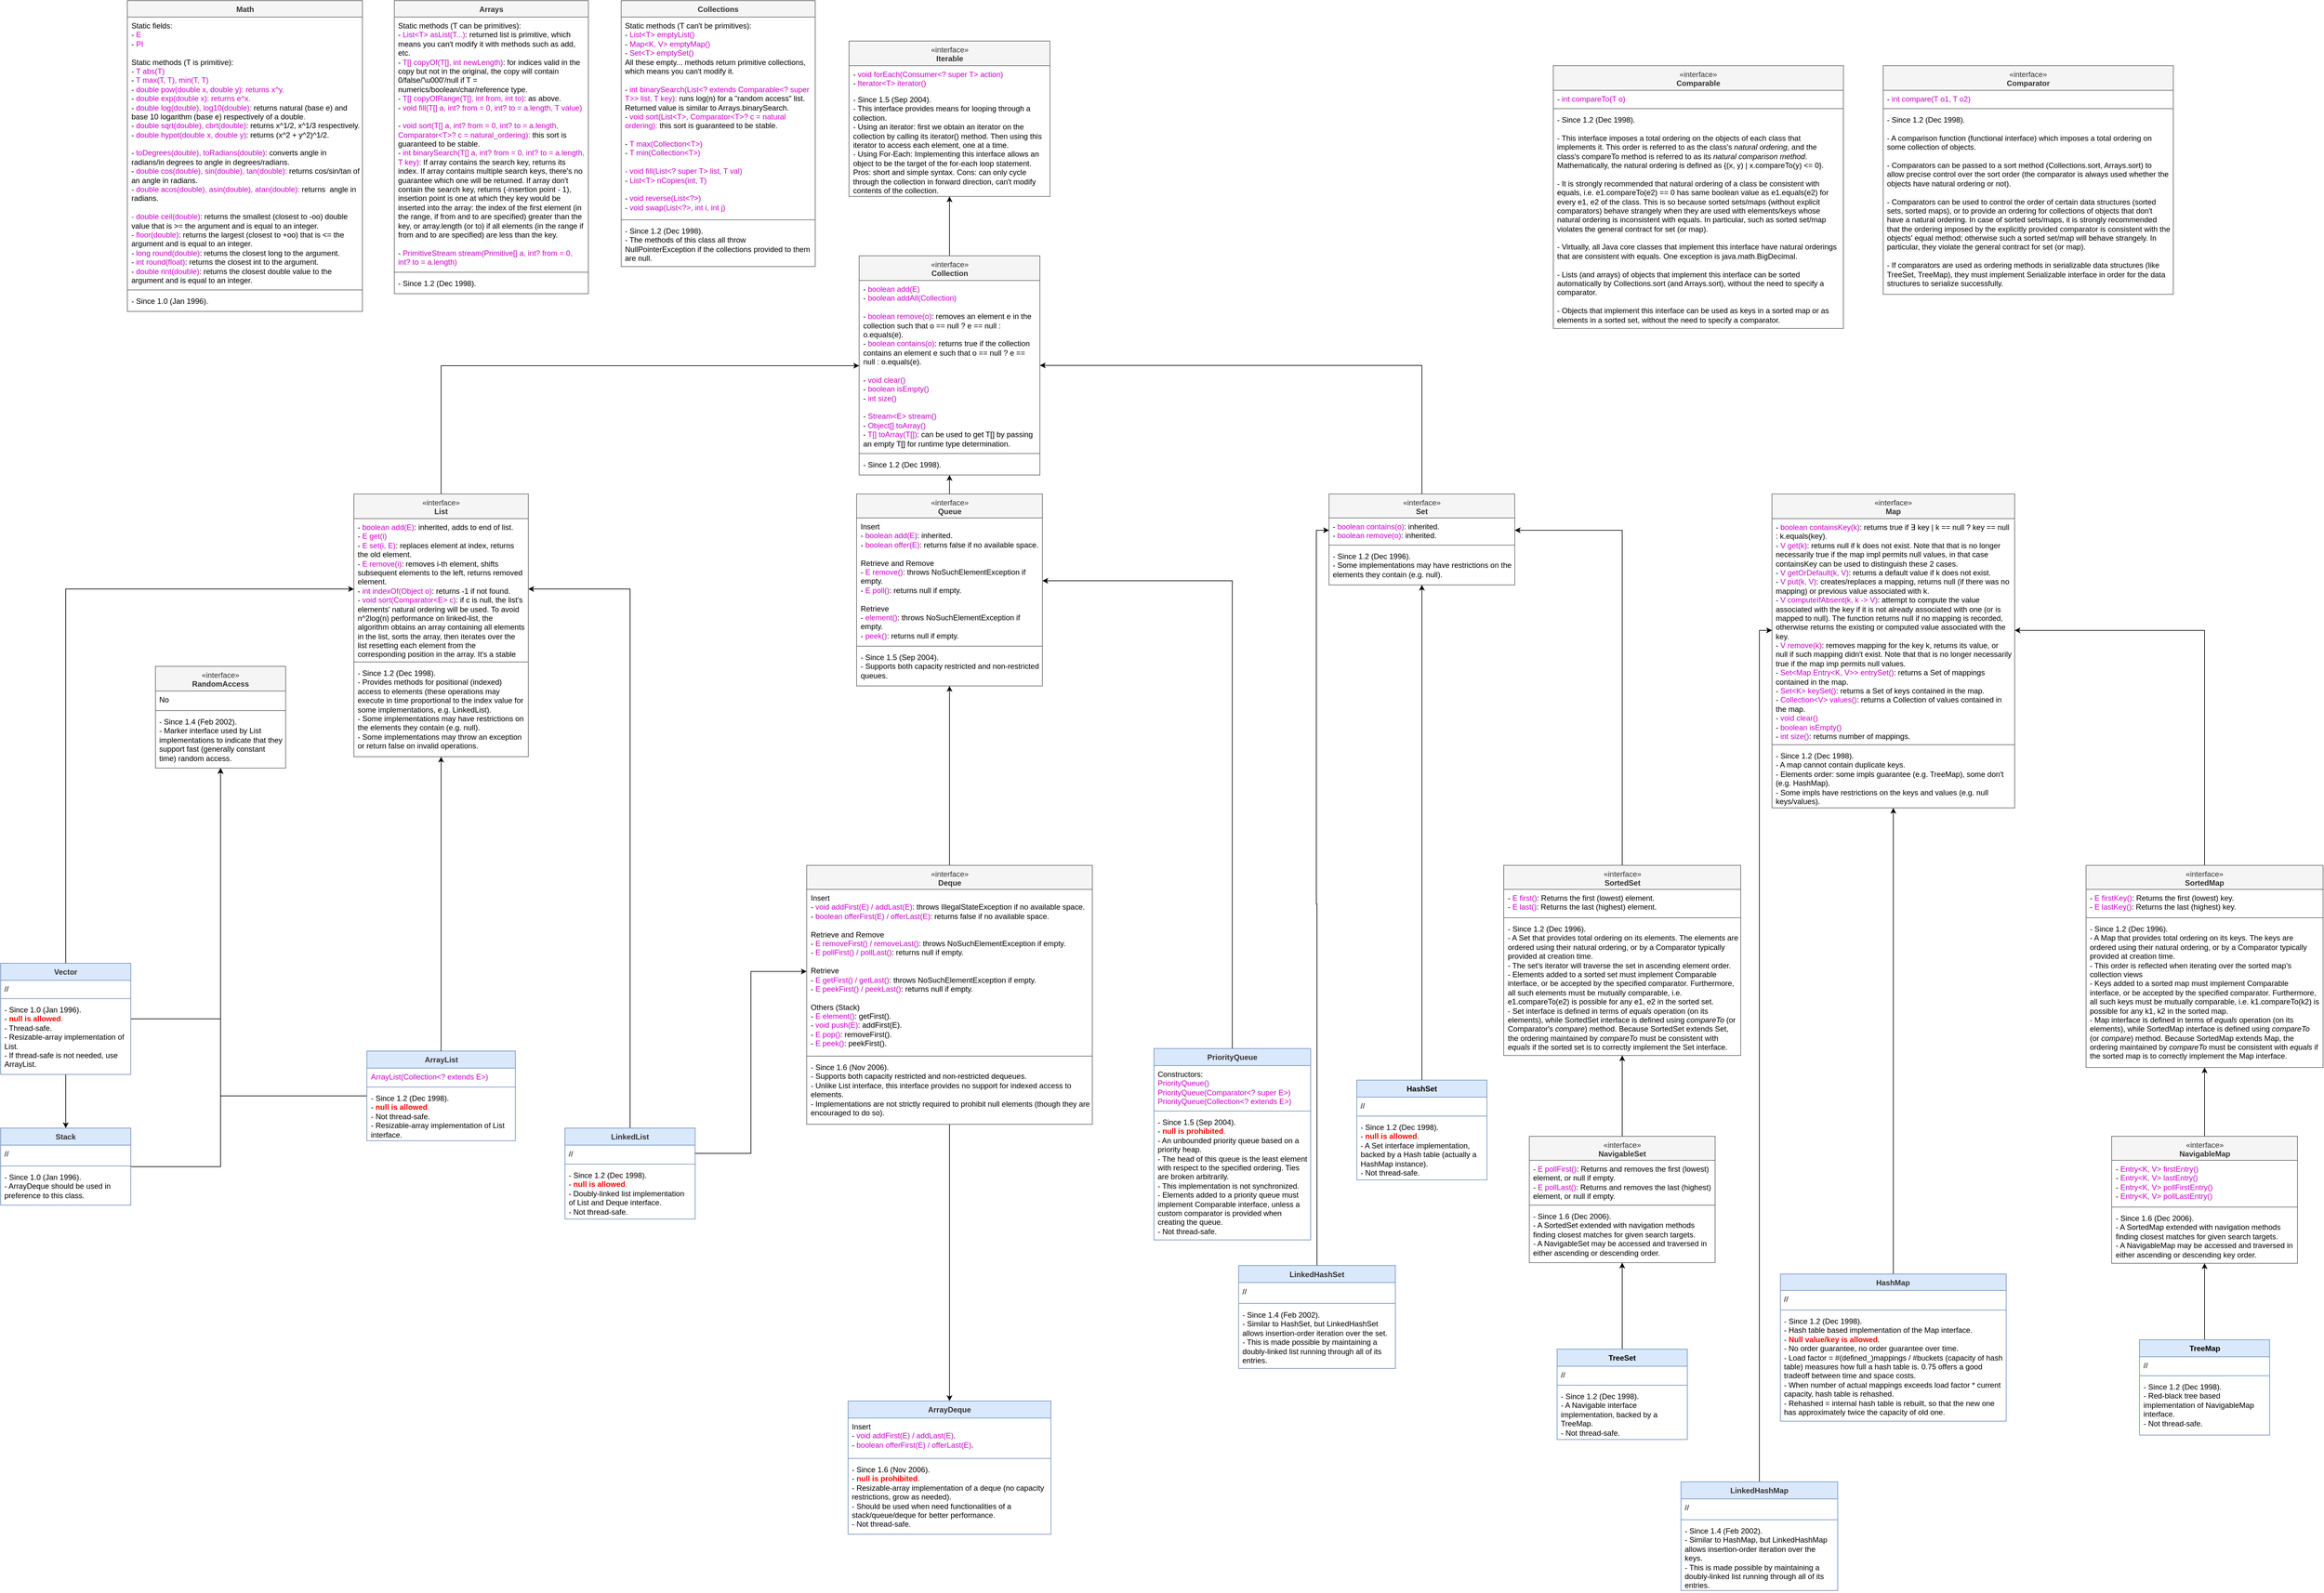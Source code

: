 <mxfile version="22.1.16" type="device">
  <diagram name="Page-1" id="rgzXXpZxuQ33LzNDmdkQ">
    <mxGraphModel dx="2241" dy="1615" grid="0" gridSize="10" guides="1" tooltips="1" connect="1" arrows="1" fold="1" page="1" pageScale="1" pageWidth="1600" pageHeight="1200" math="0" shadow="0">
      <root>
        <mxCell id="0" />
        <mxCell id="1" parent="0" />
        <mxCell id="xqsKgH8Ro8fH1hyzLg4l-7" value="" style="edgeStyle=orthogonalEdgeStyle;rounded=0;orthogonalLoop=1;jettySize=auto;html=1;exitX=0.5;exitY=0;exitDx=0;exitDy=0;entryX=0;entryY=0.5;entryDx=0;entryDy=0;" parent="1" source="FApFlZrMrufbnj_ad8FX-26" target="xqsKgH8Ro8fH1hyzLg4l-49" edge="1">
          <mxGeometry relative="1" as="geometry">
            <mxPoint x="673" y="415.5" as="targetPoint" />
          </mxGeometry>
        </mxCell>
        <mxCell id="xqsKgH8Ro8fH1hyzLg4l-13" value="" style="edgeStyle=orthogonalEdgeStyle;rounded=0;orthogonalLoop=1;jettySize=auto;html=1;exitX=0.5;exitY=0;exitDx=0;exitDy=0;" parent="1" source="FApFlZrMrufbnj_ad8FX-5" target="FApFlZrMrufbnj_ad8FX-27" edge="1">
          <mxGeometry relative="1" as="geometry">
            <mxPoint x="243.053" y="852" as="sourcePoint" />
          </mxGeometry>
        </mxCell>
        <mxCell id="FApFlZrMrufbnj_ad8FX-18" style="edgeStyle=orthogonalEdgeStyle;rounded=0;orthogonalLoop=1;jettySize=auto;html=1;entryX=0;entryY=0.5;entryDx=0;entryDy=0;" parent="1" source="FApFlZrMrufbnj_ad8FX-14" target="FApFlZrMrufbnj_ad8FX-27" edge="1">
          <mxGeometry relative="1" as="geometry">
            <mxPoint x="-122" y="597" as="targetPoint" />
          </mxGeometry>
        </mxCell>
        <mxCell id="xqsKgH8Ro8fH1hyzLg4l-67" style="edgeStyle=orthogonalEdgeStyle;rounded=0;orthogonalLoop=1;jettySize=auto;html=1;exitX=0.5;exitY=0;exitDx=0;exitDy=0;" parent="1" source="xqsKgH8Ro8fH1hyzLg4l-58" target="xqsKgH8Ro8fH1hyzLg4l-44" edge="1">
          <mxGeometry relative="1" as="geometry" />
        </mxCell>
        <mxCell id="xqsKgH8Ro8fH1hyzLg4l-44" value="&lt;span style=&quot;font-weight: normal;&quot;&gt;«interface»&lt;br style=&quot;border-color: var(--border-color); color: rgb(51, 51, 51);&quot;&gt;&lt;/span&gt;&lt;b style=&quot;border-color: var(--border-color); color: rgb(51, 51, 51);&quot;&gt;Queue&lt;/b&gt;" style="swimlane;fontStyle=1;align=center;verticalAlign=top;childLayout=stackLayout;horizontal=1;startSize=38;horizontalStack=0;resizeParent=1;resizeParentMax=0;resizeLast=0;collapsible=1;marginBottom=0;whiteSpace=wrap;html=1;fillColor=#f5f5f5;fontColor=#333333;strokeColor=#666666;" parent="1" vertex="1">
          <mxGeometry x="595.5" y="449" width="294" height="304" as="geometry" />
        </mxCell>
        <mxCell id="xqsKgH8Ro8fH1hyzLg4l-45" value="Insert&lt;br&gt;- &lt;font color=&quot;#cc00cc&quot;&gt;boolean add(E)&lt;/font&gt;: inherited.&lt;br&gt;- &lt;font color=&quot;#cc00cc&quot;&gt;boolean offer(E)&lt;/font&gt;: returns false if no available space.&lt;br&gt;&lt;br&gt;Retrieve and Remove&lt;br&gt;- &lt;font color=&quot;#cc00cc&quot;&gt;E remove()&lt;/font&gt;: throws NoSuchElementException if empty.&lt;br&gt;- &lt;font color=&quot;#cc00cc&quot;&gt;E poll()&lt;/font&gt;: returns null if empty.&lt;br&gt;&lt;br&gt;Retrieve&lt;br&gt;- &lt;font color=&quot;#cc00cc&quot;&gt;element()&lt;/font&gt;: throws NoSuchElementException if empty.&lt;br&gt;- &lt;font color=&quot;#cc00cc&quot;&gt;peek()&lt;/font&gt;: returns null if empty." style="text;strokeColor=none;fillColor=none;align=left;verticalAlign=top;spacingLeft=4;spacingRight=4;overflow=hidden;rotatable=0;points=[[0,0.5],[1,0.5]];portConstraint=eastwest;whiteSpace=wrap;html=1;" parent="xqsKgH8Ro8fH1hyzLg4l-44" vertex="1">
          <mxGeometry y="38" width="294" height="199" as="geometry" />
        </mxCell>
        <mxCell id="xqsKgH8Ro8fH1hyzLg4l-46" value="" style="line;strokeWidth=1;fillColor=none;align=left;verticalAlign=middle;spacingTop=-1;spacingLeft=3;spacingRight=3;rotatable=0;labelPosition=right;points=[];portConstraint=eastwest;strokeColor=inherit;" parent="xqsKgH8Ro8fH1hyzLg4l-44" vertex="1">
          <mxGeometry y="237" width="294" height="8" as="geometry" />
        </mxCell>
        <mxCell id="xqsKgH8Ro8fH1hyzLg4l-47" value="- Since 1.5 (Sep 2004).&lt;br&gt;-&amp;nbsp;Supports both capacity restricted and non-restricted queues." style="text;strokeColor=none;fillColor=none;align=left;verticalAlign=top;spacingLeft=4;spacingRight=4;overflow=hidden;rotatable=0;points=[[0,0.5],[1,0.5]];portConstraint=eastwest;whiteSpace=wrap;html=1;" parent="xqsKgH8Ro8fH1hyzLg4l-44" vertex="1">
          <mxGeometry y="245" width="294" height="59" as="geometry" />
        </mxCell>
        <mxCell id="xqsKgH8Ro8fH1hyzLg4l-52" style="edgeStyle=orthogonalEdgeStyle;rounded=0;orthogonalLoop=1;jettySize=auto;html=1;exitX=0.5;exitY=0;exitDx=0;exitDy=0;" parent="1" source="xqsKgH8Ro8fH1hyzLg4l-44" target="xqsKgH8Ro8fH1hyzLg4l-48" edge="1">
          <mxGeometry relative="1" as="geometry">
            <mxPoint x="742" y="544" as="sourcePoint" />
          </mxGeometry>
        </mxCell>
        <mxCell id="fiaelHdc0iPzicQPjnas-1" style="edgeStyle=orthogonalEdgeStyle;rounded=0;orthogonalLoop=1;jettySize=auto;html=1;entryX=0.5;entryY=1;entryDx=0;entryDy=0;" edge="1" parent="1" source="xqsKgH8Ro8fH1hyzLg4l-48" target="uIWywwVKDFgmFYhPDzQX-13">
          <mxGeometry relative="1" as="geometry" />
        </mxCell>
        <mxCell id="xqsKgH8Ro8fH1hyzLg4l-48" value="&lt;span style=&quot;font-weight: normal;&quot;&gt;«interface»&lt;br style=&quot;border-color: var(--border-color); color: rgb(51, 51, 51);&quot;&gt;&lt;/span&gt;&lt;b style=&quot;border-color: var(--border-color); color: rgb(51, 51, 51);&quot;&gt;Collection&lt;/b&gt;" style="swimlane;fontStyle=1;align=center;verticalAlign=top;childLayout=stackLayout;horizontal=1;startSize=39;horizontalStack=0;resizeParent=1;resizeParentMax=0;resizeLast=0;collapsible=1;marginBottom=0;whiteSpace=wrap;html=1;fillColor=#f5f5f5;fontColor=#333333;strokeColor=#666666;" parent="1" vertex="1">
          <mxGeometry x="599.5" y="72" width="286" height="347" as="geometry" />
        </mxCell>
        <mxCell id="xqsKgH8Ro8fH1hyzLg4l-49" value="- &lt;font color=&quot;#cc00cc&quot;&gt;boolean add(E)&lt;br&gt;&lt;/font&gt;- &lt;font color=&quot;#cc00cc&quot;&gt;boolean addAll(Collection)&lt;br&gt;&lt;/font&gt;&lt;br&gt;- &lt;font color=&quot;#cc00cc&quot;&gt;boolean remove(o)&lt;/font&gt;: removes an element e in the collection such that o == null ? e == null : o.equals(e).&lt;br&gt;-&amp;nbsp;&lt;font color=&quot;#cc00cc&quot;&gt;boolean contains(o)&lt;/font&gt;: returns true if the collection contains an element e such that o == null ? e == null : o.equals(e).&lt;br&gt;&lt;br style=&quot;border-color: var(--border-color);&quot;&gt;- &lt;font color=&quot;#cc00cc&quot;&gt;void clear()&lt;/font&gt;&lt;br style=&quot;border-color: var(--border-color);&quot;&gt;- &lt;font color=&quot;#cc00cc&quot;&gt;boolean isEmpty()&lt;/font&gt;&lt;br style=&quot;border-color: var(--border-color);&quot;&gt;- &lt;font color=&quot;#cc00cc&quot;&gt;int size()&lt;/font&gt;&lt;br&gt;&lt;br&gt;- &lt;font color=&quot;#cc00cc&quot;&gt;Stream&amp;lt;E&amp;gt; stream()&lt;/font&gt;&lt;br&gt;- &lt;font color=&quot;#cc00cc&quot;&gt;Object[] toArray()&lt;/font&gt;&lt;br&gt;- &lt;font color=&quot;#cc00cc&quot;&gt;T[] toArray(T[])&lt;/font&gt;: can be used to get T[] by passing an empty T[] for runtime type determination." style="text;strokeColor=none;fillColor=none;align=left;verticalAlign=top;spacingLeft=4;spacingRight=4;overflow=hidden;rotatable=0;points=[[0,0.5],[1,0.5]];portConstraint=eastwest;whiteSpace=wrap;html=1;" parent="xqsKgH8Ro8fH1hyzLg4l-48" vertex="1">
          <mxGeometry y="39" width="286" height="270" as="geometry" />
        </mxCell>
        <mxCell id="xqsKgH8Ro8fH1hyzLg4l-50" value="" style="line;strokeWidth=1;fillColor=none;align=left;verticalAlign=middle;spacingTop=-1;spacingLeft=3;spacingRight=3;rotatable=0;labelPosition=right;points=[];portConstraint=eastwest;strokeColor=inherit;" parent="xqsKgH8Ro8fH1hyzLg4l-48" vertex="1">
          <mxGeometry y="309" width="286" height="8" as="geometry" />
        </mxCell>
        <mxCell id="xqsKgH8Ro8fH1hyzLg4l-51" value="-&amp;nbsp;Since 1.2 (Dec 1998)." style="text;strokeColor=none;fillColor=none;align=left;verticalAlign=top;spacingLeft=4;spacingRight=4;overflow=hidden;rotatable=0;points=[[0,0.5],[1,0.5]];portConstraint=eastwest;whiteSpace=wrap;html=1;" parent="xqsKgH8Ro8fH1hyzLg4l-48" vertex="1">
          <mxGeometry y="317" width="286" height="30" as="geometry" />
        </mxCell>
        <mxCell id="xqsKgH8Ro8fH1hyzLg4l-72" style="edgeStyle=orthogonalEdgeStyle;rounded=0;orthogonalLoop=1;jettySize=auto;html=1;entryX=0.5;entryY=0;entryDx=0;entryDy=0;" parent="1" source="xqsKgH8Ro8fH1hyzLg4l-58" target="xqsKgH8Ro8fH1hyzLg4l-68" edge="1">
          <mxGeometry relative="1" as="geometry" />
        </mxCell>
        <mxCell id="xqsKgH8Ro8fH1hyzLg4l-58" value="&lt;span style=&quot;font-weight: normal;&quot;&gt;«interface»&lt;br style=&quot;border-color: var(--border-color); color: rgb(51, 51, 51);&quot;&gt;&lt;/span&gt;&lt;b style=&quot;border-color: var(--border-color); color: rgb(51, 51, 51);&quot;&gt;Deque&lt;/b&gt;" style="swimlane;fontStyle=1;align=center;verticalAlign=top;childLayout=stackLayout;horizontal=1;startSize=38;horizontalStack=0;resizeParent=1;resizeParentMax=0;resizeLast=0;collapsible=1;marginBottom=0;whiteSpace=wrap;html=1;fillColor=#f5f5f5;fontColor=#333333;strokeColor=#666666;" parent="1" vertex="1">
          <mxGeometry x="516.5" y="1037" width="452" height="410" as="geometry" />
        </mxCell>
        <mxCell id="xqsKgH8Ro8fH1hyzLg4l-59" value="Insert&lt;br&gt;- &lt;font color=&quot;#cc00cc&quot;&gt;void addFirst(E) / addLast(E)&lt;/font&gt;: throws&amp;nbsp;IllegalStateException if no available space.&lt;br&gt;- &lt;font color=&quot;#cc00cc&quot;&gt;boolean offerFirst(E) / offerLast(E)&lt;/font&gt;: returns false if no available space.&lt;br&gt;&lt;br&gt;Retrieve and Remove&lt;br&gt;- &lt;font color=&quot;#cc00cc&quot;&gt;E removeFirst() / removeLast()&lt;/font&gt;: throws NoSuchElementException if empty.&lt;br&gt;- &lt;font color=&quot;#cc00cc&quot;&gt;E pollFirst() / pollLast()&lt;/font&gt;: returns null if empty.&lt;br&gt;&lt;br&gt;Retrieve&lt;br&gt;- &lt;font color=&quot;#cc00cc&quot;&gt;E getFirst() / getLast()&lt;/font&gt;: throws NoSuchElementException if empty.&lt;br&gt;- &lt;font color=&quot;#cc00cc&quot;&gt;E peekFirst() / peekLast()&lt;/font&gt;: returns null if empty.&lt;br&gt;&lt;br&gt;Others (Stack)&lt;br&gt;- &lt;font color=&quot;#cc00cc&quot;&gt;E element()&lt;/font&gt;: getFirst().&lt;br&gt;- &lt;font color=&quot;#cc00cc&quot;&gt;void push(E)&lt;/font&gt;: addFirst(E).&lt;br&gt;- &lt;font color=&quot;#cc00cc&quot;&gt;E pop()&lt;/font&gt;: removeFirst().&lt;br&gt;- &lt;font color=&quot;#cc00cc&quot;&gt;E peek()&lt;/font&gt;: peekFirst()." style="text;strokeColor=none;fillColor=none;align=left;verticalAlign=top;spacingLeft=4;spacingRight=4;overflow=hidden;rotatable=0;points=[[0,0.5],[1,0.5]];portConstraint=eastwest;whiteSpace=wrap;html=1;" parent="xqsKgH8Ro8fH1hyzLg4l-58" vertex="1">
          <mxGeometry y="38" width="452" height="260" as="geometry" />
        </mxCell>
        <mxCell id="xqsKgH8Ro8fH1hyzLg4l-60" value="" style="line;strokeWidth=1;fillColor=none;align=left;verticalAlign=middle;spacingTop=-1;spacingLeft=3;spacingRight=3;rotatable=0;labelPosition=right;points=[];portConstraint=eastwest;strokeColor=inherit;" parent="xqsKgH8Ro8fH1hyzLg4l-58" vertex="1">
          <mxGeometry y="298" width="452" height="8" as="geometry" />
        </mxCell>
        <mxCell id="xqsKgH8Ro8fH1hyzLg4l-61" value="- Since 1.6 (Nov 2006).&lt;br&gt;-&amp;nbsp;Supports both capacity restricted and non-restricted dequeues.&lt;br&gt;-&amp;nbsp;Unlike List interface, this interface provides no support for indexed access to elements.&lt;br&gt;-&amp;nbsp;Implementations are not strictly required to prohibit null elements (though they are encouraged to do so)." style="text;strokeColor=none;fillColor=none;align=left;verticalAlign=top;spacingLeft=4;spacingRight=4;overflow=hidden;rotatable=0;points=[[0,0.5],[1,0.5]];portConstraint=eastwest;whiteSpace=wrap;html=1;" parent="xqsKgH8Ro8fH1hyzLg4l-58" vertex="1">
          <mxGeometry y="306" width="452" height="104" as="geometry" />
        </mxCell>
        <mxCell id="xqsKgH8Ro8fH1hyzLg4l-68" value="&lt;span style=&quot;border-color: var(--border-color); color: rgb(51, 51, 51);&quot;&gt;Array&lt;/span&gt;&lt;b style=&quot;border-color: var(--border-color); color: rgb(51, 51, 51);&quot;&gt;Deque&lt;/b&gt;" style="swimlane;fontStyle=1;align=center;verticalAlign=top;childLayout=stackLayout;horizontal=1;startSize=27;horizontalStack=0;resizeParent=1;resizeParentMax=0;resizeLast=0;collapsible=1;marginBottom=0;whiteSpace=wrap;html=1;fillColor=#dae8fc;strokeColor=#6c8ebf;" parent="1" vertex="1">
          <mxGeometry x="582" y="1885" width="321" height="211" as="geometry" />
        </mxCell>
        <mxCell id="xqsKgH8Ro8fH1hyzLg4l-69" value="Insert&lt;br&gt;- &lt;font color=&quot;#cc00cc&quot;&gt;void addFirst(E) / addLast(E)&lt;/font&gt;.&lt;br&gt;- &lt;font color=&quot;#cc00cc&quot;&gt;boolean offerFirst(E) / offerLast(E)&lt;/font&gt;." style="text;strokeColor=none;fillColor=none;align=left;verticalAlign=top;spacingLeft=4;spacingRight=4;overflow=hidden;rotatable=0;points=[[0,0.5],[1,0.5]];portConstraint=eastwest;whiteSpace=wrap;html=1;" parent="xqsKgH8Ro8fH1hyzLg4l-68" vertex="1">
          <mxGeometry y="27" width="321" height="60" as="geometry" />
        </mxCell>
        <mxCell id="xqsKgH8Ro8fH1hyzLg4l-70" value="" style="line;strokeWidth=1;fillColor=none;align=left;verticalAlign=middle;spacingTop=-1;spacingLeft=3;spacingRight=3;rotatable=0;labelPosition=right;points=[];portConstraint=eastwest;strokeColor=inherit;" parent="xqsKgH8Ro8fH1hyzLg4l-68" vertex="1">
          <mxGeometry y="87" width="321" height="8" as="geometry" />
        </mxCell>
        <mxCell id="xqsKgH8Ro8fH1hyzLg4l-71" value="- Since 1.6 (Nov 2006).&lt;br&gt;-&amp;nbsp;&lt;b&gt;&lt;font color=&quot;#ff0000&quot;&gt;null is prohibited&lt;/font&gt;&lt;/b&gt;.&lt;br&gt;-&amp;nbsp;Resizable-array implementation of a deque (no capacity restrictions, grow as needed).&lt;br&gt;-&amp;nbsp;Should be used when need functionalities of a stack/queue/deque for better performance.&lt;br&gt;- Not thread-safe." style="text;strokeColor=none;fillColor=none;align=left;verticalAlign=top;spacingLeft=4;spacingRight=4;overflow=hidden;rotatable=0;points=[[0,0.5],[1,0.5]];portConstraint=eastwest;whiteSpace=wrap;html=1;" parent="xqsKgH8Ro8fH1hyzLg4l-68" vertex="1">
          <mxGeometry y="95" width="321" height="116" as="geometry" />
        </mxCell>
        <mxCell id="FApFlZrMrufbnj_ad8FX-5" value="&lt;b style=&quot;border-color: var(--border-color); color: rgb(51, 51, 51);&quot;&gt;LinkedList&lt;/b&gt;" style="swimlane;fontStyle=1;align=center;verticalAlign=top;childLayout=stackLayout;horizontal=1;startSize=27;horizontalStack=0;resizeParent=1;resizeParentMax=0;resizeLast=0;collapsible=1;marginBottom=0;whiteSpace=wrap;html=1;fillColor=#dae8fc;strokeColor=#6c8ebf;" parent="1" vertex="1">
          <mxGeometry x="134" y="1453" width="206" height="144" as="geometry" />
        </mxCell>
        <mxCell id="FApFlZrMrufbnj_ad8FX-6" value="//" style="text;strokeColor=none;fillColor=none;align=left;verticalAlign=top;spacingLeft=4;spacingRight=4;overflow=hidden;rotatable=0;points=[[0,0.5],[1,0.5]];portConstraint=eastwest;whiteSpace=wrap;html=1;" parent="FApFlZrMrufbnj_ad8FX-5" vertex="1">
          <mxGeometry y="27" width="206" height="26" as="geometry" />
        </mxCell>
        <mxCell id="FApFlZrMrufbnj_ad8FX-7" value="" style="line;strokeWidth=1;fillColor=none;align=left;verticalAlign=middle;spacingTop=-1;spacingLeft=3;spacingRight=3;rotatable=0;labelPosition=right;points=[];portConstraint=eastwest;strokeColor=inherit;" parent="FApFlZrMrufbnj_ad8FX-5" vertex="1">
          <mxGeometry y="53" width="206" height="8" as="geometry" />
        </mxCell>
        <mxCell id="FApFlZrMrufbnj_ad8FX-8" value="-&amp;nbsp;Since 1.2 (Dec 1998).&lt;br&gt;- &lt;b style=&quot;color: rgb(255, 0, 0);&quot;&gt;null is allowed&lt;/b&gt;&lt;font color=&quot;#ff0000&quot;&gt;.&lt;/font&gt;&lt;br&gt;- Doubly-linked list implementation of List and Deque interface.&lt;br&gt;- Not thread-safe." style="text;strokeColor=none;fillColor=none;align=left;verticalAlign=top;spacingLeft=4;spacingRight=4;overflow=hidden;rotatable=0;points=[[0,0.5],[1,0.5]];portConstraint=eastwest;whiteSpace=wrap;html=1;" parent="FApFlZrMrufbnj_ad8FX-5" vertex="1">
          <mxGeometry y="61" width="206" height="83" as="geometry" />
        </mxCell>
        <mxCell id="uIWywwVKDFgmFYhPDzQX-12" style="edgeStyle=orthogonalEdgeStyle;rounded=0;orthogonalLoop=1;jettySize=auto;html=1;" parent="1" source="FApFlZrMrufbnj_ad8FX-10" target="uIWywwVKDFgmFYhPDzQX-1" edge="1">
          <mxGeometry relative="1" as="geometry" />
        </mxCell>
        <mxCell id="FApFlZrMrufbnj_ad8FX-10" value="&lt;b style=&quot;border-color: var(--border-color); color: rgb(51, 51, 51);&quot;&gt;ArrayList&lt;/b&gt;" style="swimlane;fontStyle=1;align=center;verticalAlign=top;childLayout=stackLayout;horizontal=1;startSize=27;horizontalStack=0;resizeParent=1;resizeParentMax=0;resizeLast=0;collapsible=1;marginBottom=0;whiteSpace=wrap;html=1;fillColor=#dae8fc;strokeColor=#6c8ebf;" parent="1" vertex="1">
          <mxGeometry x="-179.5" y="1331" width="235" height="142" as="geometry" />
        </mxCell>
        <mxCell id="FApFlZrMrufbnj_ad8FX-11" value="&lt;font color=&quot;#cc00cc&quot;&gt;ArrayList(Collection&amp;lt;? extends E&amp;gt;)&lt;/font&gt;" style="text;strokeColor=none;fillColor=none;align=left;verticalAlign=top;spacingLeft=4;spacingRight=4;overflow=hidden;rotatable=0;points=[[0,0.5],[1,0.5]];portConstraint=eastwest;whiteSpace=wrap;html=1;" parent="FApFlZrMrufbnj_ad8FX-10" vertex="1">
          <mxGeometry y="27" width="235" height="26" as="geometry" />
        </mxCell>
        <mxCell id="FApFlZrMrufbnj_ad8FX-12" value="" style="line;strokeWidth=1;fillColor=none;align=left;verticalAlign=middle;spacingTop=-1;spacingLeft=3;spacingRight=3;rotatable=0;labelPosition=right;points=[];portConstraint=eastwest;strokeColor=inherit;" parent="FApFlZrMrufbnj_ad8FX-10" vertex="1">
          <mxGeometry y="53" width="235" height="8" as="geometry" />
        </mxCell>
        <mxCell id="FApFlZrMrufbnj_ad8FX-13" value="-&amp;nbsp;Since 1.2 (Dec 1998).&lt;br&gt;-&amp;nbsp;&lt;b style=&quot;border-color: var(--border-color); color: rgb(255, 0, 0);&quot;&gt;null is allowed&lt;/b&gt;&lt;font style=&quot;border-color: var(--border-color);&quot; color=&quot;#ff0000&quot;&gt;.&lt;/font&gt;&lt;br&gt;- Not thread-safe.&lt;br&gt;- Resizable-array implementation of List interface." style="text;strokeColor=none;fillColor=none;align=left;verticalAlign=top;spacingLeft=4;spacingRight=4;overflow=hidden;rotatable=0;points=[[0,0.5],[1,0.5]];portConstraint=eastwest;whiteSpace=wrap;html=1;" parent="FApFlZrMrufbnj_ad8FX-10" vertex="1">
          <mxGeometry y="61" width="235" height="81" as="geometry" />
        </mxCell>
        <mxCell id="FApFlZrMrufbnj_ad8FX-25" style="edgeStyle=orthogonalEdgeStyle;rounded=0;orthogonalLoop=1;jettySize=auto;html=1;entryX=0.5;entryY=0;entryDx=0;entryDy=0;" parent="1" source="FApFlZrMrufbnj_ad8FX-14" target="FApFlZrMrufbnj_ad8FX-21" edge="1">
          <mxGeometry relative="1" as="geometry" />
        </mxCell>
        <mxCell id="uIWywwVKDFgmFYhPDzQX-10" style="edgeStyle=orthogonalEdgeStyle;rounded=0;orthogonalLoop=1;jettySize=auto;html=1;" parent="1" source="FApFlZrMrufbnj_ad8FX-14" target="uIWywwVKDFgmFYhPDzQX-1" edge="1">
          <mxGeometry relative="1" as="geometry" />
        </mxCell>
        <mxCell id="FApFlZrMrufbnj_ad8FX-14" value="&lt;b style=&quot;border-color: var(--border-color); color: rgb(51, 51, 51);&quot;&gt;Vector&lt;/b&gt;" style="swimlane;fontStyle=1;align=center;verticalAlign=top;childLayout=stackLayout;horizontal=1;startSize=27;horizontalStack=0;resizeParent=1;resizeParentMax=0;resizeLast=0;collapsible=1;marginBottom=0;whiteSpace=wrap;html=1;fillColor=#dae8fc;strokeColor=#6c8ebf;" parent="1" vertex="1">
          <mxGeometry x="-759" y="1192" width="206" height="176" as="geometry" />
        </mxCell>
        <mxCell id="FApFlZrMrufbnj_ad8FX-15" value="//" style="text;strokeColor=none;fillColor=none;align=left;verticalAlign=top;spacingLeft=4;spacingRight=4;overflow=hidden;rotatable=0;points=[[0,0.5],[1,0.5]];portConstraint=eastwest;whiteSpace=wrap;html=1;" parent="FApFlZrMrufbnj_ad8FX-14" vertex="1">
          <mxGeometry y="27" width="206" height="25" as="geometry" />
        </mxCell>
        <mxCell id="FApFlZrMrufbnj_ad8FX-16" value="" style="line;strokeWidth=1;fillColor=none;align=left;verticalAlign=middle;spacingTop=-1;spacingLeft=3;spacingRight=3;rotatable=0;labelPosition=right;points=[];portConstraint=eastwest;strokeColor=inherit;" parent="FApFlZrMrufbnj_ad8FX-14" vertex="1">
          <mxGeometry y="52" width="206" height="8" as="geometry" />
        </mxCell>
        <mxCell id="FApFlZrMrufbnj_ad8FX-17" value="-&amp;nbsp;Since 1.0 (Jan 1996).&lt;br&gt;-&amp;nbsp;&lt;b style=&quot;border-color: var(--border-color); color: rgb(255, 0, 0);&quot;&gt;null is allowed&lt;/b&gt;&lt;font style=&quot;border-color: var(--border-color);&quot; color=&quot;#ff0000&quot;&gt;.&lt;/font&gt;&lt;br&gt;- Thread-safe.&lt;br&gt;- Resizable-array implementation of List.&lt;br&gt;- If thread-safe is not needed, use ArrayList." style="text;strokeColor=none;fillColor=none;align=left;verticalAlign=top;spacingLeft=4;spacingRight=4;overflow=hidden;rotatable=0;points=[[0,0.5],[1,0.5]];portConstraint=eastwest;whiteSpace=wrap;html=1;" parent="FApFlZrMrufbnj_ad8FX-14" vertex="1">
          <mxGeometry y="60" width="206" height="116" as="geometry" />
        </mxCell>
        <mxCell id="uIWywwVKDFgmFYhPDzQX-11" style="edgeStyle=orthogonalEdgeStyle;rounded=0;orthogonalLoop=1;jettySize=auto;html=1;" parent="1" source="FApFlZrMrufbnj_ad8FX-21" target="uIWywwVKDFgmFYhPDzQX-1" edge="1">
          <mxGeometry relative="1" as="geometry" />
        </mxCell>
        <mxCell id="FApFlZrMrufbnj_ad8FX-21" value="&lt;b style=&quot;border-color: var(--border-color); color: rgb(51, 51, 51);&quot;&gt;Stack&lt;/b&gt;" style="swimlane;fontStyle=1;align=center;verticalAlign=top;childLayout=stackLayout;horizontal=1;startSize=27;horizontalStack=0;resizeParent=1;resizeParentMax=0;resizeLast=0;collapsible=1;marginBottom=0;whiteSpace=wrap;html=1;fillColor=#dae8fc;strokeColor=#6c8ebf;" parent="1" vertex="1">
          <mxGeometry x="-759" y="1453" width="206" height="122" as="geometry" />
        </mxCell>
        <mxCell id="FApFlZrMrufbnj_ad8FX-22" value="//" style="text;strokeColor=none;fillColor=none;align=left;verticalAlign=top;spacingLeft=4;spacingRight=4;overflow=hidden;rotatable=0;points=[[0,0.5],[1,0.5]];portConstraint=eastwest;whiteSpace=wrap;html=1;" parent="FApFlZrMrufbnj_ad8FX-21" vertex="1">
          <mxGeometry y="27" width="206" height="29" as="geometry" />
        </mxCell>
        <mxCell id="FApFlZrMrufbnj_ad8FX-23" value="" style="line;strokeWidth=1;fillColor=none;align=left;verticalAlign=middle;spacingTop=-1;spacingLeft=3;spacingRight=3;rotatable=0;labelPosition=right;points=[];portConstraint=eastwest;strokeColor=inherit;" parent="FApFlZrMrufbnj_ad8FX-21" vertex="1">
          <mxGeometry y="56" width="206" height="8" as="geometry" />
        </mxCell>
        <mxCell id="FApFlZrMrufbnj_ad8FX-24" value="-&amp;nbsp;Since 1.0 (Jan 1996).&lt;br&gt;- ArrayDeque should be used in preference to this class." style="text;strokeColor=none;fillColor=none;align=left;verticalAlign=top;spacingLeft=4;spacingRight=4;overflow=hidden;rotatable=0;points=[[0,0.5],[1,0.5]];portConstraint=eastwest;whiteSpace=wrap;html=1;" parent="FApFlZrMrufbnj_ad8FX-21" vertex="1">
          <mxGeometry y="64" width="206" height="58" as="geometry" />
        </mxCell>
        <mxCell id="FApFlZrMrufbnj_ad8FX-30" style="edgeStyle=orthogonalEdgeStyle;rounded=0;orthogonalLoop=1;jettySize=auto;html=1;exitX=0.5;exitY=0;exitDx=0;exitDy=0;" parent="1" source="FApFlZrMrufbnj_ad8FX-10" target="FApFlZrMrufbnj_ad8FX-26" edge="1">
          <mxGeometry relative="1" as="geometry" />
        </mxCell>
        <mxCell id="FApFlZrMrufbnj_ad8FX-26" value="&lt;span style=&quot;font-weight: normal;&quot;&gt;«interface»&lt;br style=&quot;border-color: var(--border-color); color: rgb(51, 51, 51);&quot;&gt;&lt;/span&gt;List" style="swimlane;fontStyle=1;align=center;verticalAlign=top;childLayout=stackLayout;horizontal=1;startSize=39;horizontalStack=0;resizeParent=1;resizeParentMax=0;resizeLast=0;collapsible=1;marginBottom=0;whiteSpace=wrap;html=1;fillColor=#f5f5f5;fontColor=#333333;strokeColor=#666666;" parent="1" vertex="1">
          <mxGeometry x="-200" y="449" width="276" height="416" as="geometry" />
        </mxCell>
        <mxCell id="FApFlZrMrufbnj_ad8FX-27" value="- &lt;font color=&quot;#cc00cc&quot;&gt;boolean add(E)&lt;/font&gt;: inherited, adds to end of list.&lt;br&gt;- &lt;font color=&quot;#cc00cc&quot;&gt;E get(i)&lt;/font&gt;&lt;br style=&quot;border-color: var(--border-color);&quot;&gt;- &lt;font color=&quot;#cc00cc&quot;&gt;E set(i, E)&lt;/font&gt;: replaces element at index, returns the old element.&lt;br style=&quot;border-color: var(--border-color);&quot;&gt;- &lt;font color=&quot;#cc00cc&quot;&gt;E remove(i)&lt;/font&gt;: removes i-th element, shifts subsequent elements to the left, returns removed element.&lt;br&gt;- &lt;font color=&quot;#cc00cc&quot;&gt;int indexOf(Object o)&lt;/font&gt;: returns -1 if not found.&lt;br&gt;- &lt;font color=&quot;#cc00cc&quot;&gt;void sort(Comparator&amp;lt;E&amp;gt; c)&lt;/font&gt;: if c is null, the list&#39;s elements&#39; natural ordering will be used. To avoid n^2log(n) performance on linked-list, the algorithm obtains an array containing all elements in the list, sorts the array, then iterates over the list resetting each element from the corresponding position in the array. It&#39;s a stable sort." style="text;strokeColor=none;fillColor=none;align=left;verticalAlign=top;spacingLeft=4;spacingRight=4;overflow=hidden;rotatable=0;points=[[0,0.5],[1,0.5]];portConstraint=eastwest;whiteSpace=wrap;html=1;" parent="FApFlZrMrufbnj_ad8FX-26" vertex="1">
          <mxGeometry y="39" width="276" height="223" as="geometry" />
        </mxCell>
        <mxCell id="FApFlZrMrufbnj_ad8FX-28" value="" style="line;strokeWidth=1;fillColor=none;align=left;verticalAlign=middle;spacingTop=-1;spacingLeft=3;spacingRight=3;rotatable=0;labelPosition=right;points=[];portConstraint=eastwest;strokeColor=inherit;" parent="FApFlZrMrufbnj_ad8FX-26" vertex="1">
          <mxGeometry y="262" width="276" height="8" as="geometry" />
        </mxCell>
        <mxCell id="FApFlZrMrufbnj_ad8FX-29" value="-&amp;nbsp;Since 1.2 (Dec 1998).&lt;br&gt;- Provides methods for positional (indexed) access to elements (these operations may execute in time proportional to the index value for some implementations, e.g. LinkedList).&lt;br&gt;- Some implementations may have restrictions on the elements they contain (e.g. null).&lt;br&gt;- Some implementations may throw an exception or return false on invalid operations." style="text;strokeColor=none;fillColor=none;align=left;verticalAlign=top;spacingLeft=4;spacingRight=4;overflow=hidden;rotatable=0;points=[[0,0.5],[1,0.5]];portConstraint=eastwest;whiteSpace=wrap;html=1;" parent="FApFlZrMrufbnj_ad8FX-26" vertex="1">
          <mxGeometry y="270" width="276" height="146" as="geometry" />
        </mxCell>
        <mxCell id="FApFlZrMrufbnj_ad8FX-59" style="edgeStyle=orthogonalEdgeStyle;rounded=0;orthogonalLoop=1;jettySize=auto;html=1;entryX=0.5;entryY=1;entryDx=0;entryDy=0;exitX=0.5;exitY=0;exitDx=0;exitDy=0;" parent="1" source="FApFlZrMrufbnj_ad8FX-60" target="FApFlZrMrufbnj_ad8FX-53" edge="1">
          <mxGeometry relative="1" as="geometry">
            <mxPoint x="1490.0" y="981" as="sourcePoint" />
          </mxGeometry>
        </mxCell>
        <mxCell id="FApFlZrMrufbnj_ad8FX-41" style="edgeStyle=orthogonalEdgeStyle;rounded=0;orthogonalLoop=1;jettySize=auto;html=1;exitX=0.5;exitY=0;exitDx=0;exitDy=0;" parent="1" source="FApFlZrMrufbnj_ad8FX-37" target="FApFlZrMrufbnj_ad8FX-33" edge="1">
          <mxGeometry relative="1" as="geometry" />
        </mxCell>
        <mxCell id="FApFlZrMrufbnj_ad8FX-33" value="&lt;span style=&quot;font-weight: normal;&quot;&gt;«interface»&lt;br style=&quot;border-color: var(--border-color); color: rgb(51, 51, 51);&quot;&gt;&lt;/span&gt;&lt;b style=&quot;border-color: var(--border-color); color: rgb(51, 51, 51);&quot;&gt;Map&lt;/b&gt;" style="swimlane;fontStyle=1;align=center;verticalAlign=top;childLayout=stackLayout;horizontal=1;startSize=39;horizontalStack=0;resizeParent=1;resizeParentMax=0;resizeLast=0;collapsible=1;marginBottom=0;whiteSpace=wrap;html=1;fillColor=#f5f5f5;fontColor=#333333;strokeColor=#666666;" parent="1" vertex="1">
          <mxGeometry x="2044" y="449" width="384" height="497" as="geometry" />
        </mxCell>
        <mxCell id="FApFlZrMrufbnj_ad8FX-34" value="- &lt;font color=&quot;#cc00cc&quot;&gt;boolean containsKey(k)&lt;/font&gt;: returns true if&amp;nbsp;∃ key | k == null ? key == null : k.equals(key).&lt;br&gt;- &lt;font color=&quot;#cc00cc&quot;&gt;V get(k)&lt;/font&gt;: returns null if k does not exist. Note that that is no longer necessarily true if the map impl permits null values, in that case containsKey can be used to distinguish these 2 cases.&lt;br&gt;- &lt;font color=&quot;#cc00cc&quot;&gt;V getOrDefault(k, V)&lt;/font&gt;: returns a default value if k does not exist.&lt;br&gt;- &lt;font color=&quot;#cc00cc&quot;&gt;V put(k, V)&lt;/font&gt;: creates/replaces a mapping, returns null (if there was no mapping) or previous value associated with k.&lt;br&gt;-&amp;nbsp;&lt;font color=&quot;#cc00cc&quot;&gt;V computeIfAbsent(k, k -&amp;gt; V)&lt;/font&gt;: attempt to compute the value associated with the key if it is not already associated with one (or is mapped to null). The function returns null if no mapping is recorded, otherwise returns the existing or computed value associated with the key.&lt;br&gt;- &lt;font color=&quot;#cc00cc&quot;&gt;V remove(k)&lt;/font&gt;: removes mapping for the key k, returns its value, or null if such mapping didn&#39;t exist. Note that that is no longer necessarily true if the map imp permits null values.&amp;nbsp;&lt;br&gt;- &lt;font color=&quot;#cc00cc&quot;&gt;Set&amp;lt;Map.Entry&amp;lt;K, V&amp;gt;&amp;gt; entrySet()&lt;/font&gt;: returns a Set of mappings contained in the map.&lt;br&gt;- &lt;font color=&quot;#cc00cc&quot;&gt;Set&amp;lt;K&amp;gt; keySet()&lt;/font&gt;: returns a Set of keys contained in the map.&lt;br&gt;- &lt;font color=&quot;#cc00cc&quot;&gt;Collection&amp;lt;V&amp;gt; values()&lt;/font&gt;: returns a Collection of values contained in the map.&lt;br&gt;- &lt;font color=&quot;#cc00cc&quot;&gt;void clear()&lt;/font&gt;&lt;br style=&quot;border-color: var(--border-color);&quot;&gt;- &lt;font color=&quot;#cc00cc&quot;&gt;boolean isEmpty()&lt;/font&gt;&lt;br style=&quot;border-color: var(--border-color);&quot;&gt;-&lt;font color=&quot;#cc00cc&quot;&gt; int size()&lt;/font&gt;: returns number of mappings." style="text;strokeColor=none;fillColor=none;align=left;verticalAlign=top;spacingLeft=4;spacingRight=4;overflow=hidden;rotatable=0;points=[[0,0.5],[1,0.5]];portConstraint=eastwest;whiteSpace=wrap;html=1;" parent="FApFlZrMrufbnj_ad8FX-33" vertex="1">
          <mxGeometry y="39" width="384" height="354" as="geometry" />
        </mxCell>
        <mxCell id="FApFlZrMrufbnj_ad8FX-35" value="" style="line;strokeWidth=1;fillColor=none;align=left;verticalAlign=middle;spacingTop=-1;spacingLeft=3;spacingRight=3;rotatable=0;labelPosition=right;points=[];portConstraint=eastwest;strokeColor=inherit;" parent="FApFlZrMrufbnj_ad8FX-33" vertex="1">
          <mxGeometry y="393" width="384" height="8" as="geometry" />
        </mxCell>
        <mxCell id="FApFlZrMrufbnj_ad8FX-36" value="-&amp;nbsp;Since 1.2 (Dec 1998).&lt;br&gt;- A map cannot contain duplicate keys.&lt;br&gt;- Elements order: some impls guarantee (e.g. TreeMap), some don&#39;t (e.g. HashMap).&lt;br&gt;- Some impls have restrictions on the keys and values (e.g. null keys/values)." style="text;strokeColor=none;fillColor=none;align=left;verticalAlign=top;spacingLeft=4;spacingRight=4;overflow=hidden;rotatable=0;points=[[0,0.5],[1,0.5]];portConstraint=eastwest;whiteSpace=wrap;html=1;" parent="FApFlZrMrufbnj_ad8FX-33" vertex="1">
          <mxGeometry y="401" width="384" height="96" as="geometry" />
        </mxCell>
        <mxCell id="FApFlZrMrufbnj_ad8FX-37" value="&lt;b style=&quot;border-color: var(--border-color); color: rgb(51, 51, 51);&quot;&gt;HashMap&lt;/b&gt;" style="swimlane;fontStyle=1;align=center;verticalAlign=top;childLayout=stackLayout;horizontal=1;startSize=26;horizontalStack=0;resizeParent=1;resizeParentMax=0;resizeLast=0;collapsible=1;marginBottom=0;whiteSpace=wrap;html=1;fillColor=#dae8fc;strokeColor=#6c8ebf;" parent="1" vertex="1">
          <mxGeometry x="2057.37" y="1684" width="357.25" height="233" as="geometry" />
        </mxCell>
        <mxCell id="FApFlZrMrufbnj_ad8FX-38" value="//" style="text;strokeColor=none;fillColor=none;align=left;verticalAlign=top;spacingLeft=4;spacingRight=4;overflow=hidden;rotatable=0;points=[[0,0.5],[1,0.5]];portConstraint=eastwest;whiteSpace=wrap;html=1;" parent="FApFlZrMrufbnj_ad8FX-37" vertex="1">
          <mxGeometry y="26" width="357.25" height="27" as="geometry" />
        </mxCell>
        <mxCell id="FApFlZrMrufbnj_ad8FX-39" value="" style="line;strokeWidth=1;fillColor=none;align=left;verticalAlign=middle;spacingTop=-1;spacingLeft=3;spacingRight=3;rotatable=0;labelPosition=right;points=[];portConstraint=eastwest;strokeColor=inherit;" parent="FApFlZrMrufbnj_ad8FX-37" vertex="1">
          <mxGeometry y="53" width="357.25" height="8" as="geometry" />
        </mxCell>
        <mxCell id="FApFlZrMrufbnj_ad8FX-40" value="-&amp;nbsp;Since 1.2 (Dec 1998).&lt;br&gt;- Hash table based implementation of the Map interface.&lt;br&gt;- &lt;b&gt;&lt;font color=&quot;#ff0000&quot;&gt;Null value/key is allowed&lt;/font&gt;&lt;/b&gt;.&lt;br&gt;- No order guarantee, no order guarantee over time.&lt;br&gt;- Load factor = #(defined_)mappings / #buckets (capacity of hash table) measures how full a hash table is. 0.75 offers a good tradeoff between time and space costs.&lt;br&gt;- When number of actual mappings exceeds load factor * current capacity, hash table is rehashed.&lt;br&gt;- Rehashed = internal hash table is rebuilt, so that the new one has approximately twice the capacity of old one." style="text;strokeColor=none;fillColor=none;align=left;verticalAlign=top;spacingLeft=4;spacingRight=4;overflow=hidden;rotatable=0;points=[[0,0.5],[1,0.5]];portConstraint=eastwest;whiteSpace=wrap;html=1;" parent="FApFlZrMrufbnj_ad8FX-37" vertex="1">
          <mxGeometry y="61" width="357.25" height="172" as="geometry" />
        </mxCell>
        <mxCell id="FApFlZrMrufbnj_ad8FX-52" style="edgeStyle=orthogonalEdgeStyle;rounded=0;orthogonalLoop=1;jettySize=auto;html=1;" parent="1" source="FApFlZrMrufbnj_ad8FX-46" target="xqsKgH8Ro8fH1hyzLg4l-45" edge="1">
          <mxGeometry relative="1" as="geometry" />
        </mxCell>
        <mxCell id="FApFlZrMrufbnj_ad8FX-46" value="&lt;b style=&quot;border-color: var(--border-color); color: rgb(51, 51, 51);&quot;&gt;PriorityQueue&lt;/b&gt;" style="swimlane;fontStyle=1;align=center;verticalAlign=top;childLayout=stackLayout;horizontal=1;startSize=27;horizontalStack=0;resizeParent=1;resizeParentMax=0;resizeLast=0;collapsible=1;marginBottom=0;whiteSpace=wrap;html=1;fillColor=#dae8fc;strokeColor=#6c8ebf;" parent="1" vertex="1">
          <mxGeometry x="1066" y="1327" width="248" height="303" as="geometry" />
        </mxCell>
        <mxCell id="FApFlZrMrufbnj_ad8FX-47" value="Constructors:&lt;br&gt;&lt;font color=&quot;#cc00cc&quot;&gt;PriorityQueue()&lt;br&gt;PriorityQueue(Comparator&amp;lt;? super E&amp;gt;)&lt;br&gt;PriorityQueue(Collection&amp;lt;? extends E&amp;gt;)&lt;/font&gt;" style="text;strokeColor=none;fillColor=none;align=left;verticalAlign=top;spacingLeft=4;spacingRight=4;overflow=hidden;rotatable=0;points=[[0,0.5],[1,0.5]];portConstraint=eastwest;whiteSpace=wrap;html=1;" parent="FApFlZrMrufbnj_ad8FX-46" vertex="1">
          <mxGeometry y="27" width="248" height="68" as="geometry" />
        </mxCell>
        <mxCell id="FApFlZrMrufbnj_ad8FX-48" value="" style="line;strokeWidth=1;fillColor=none;align=left;verticalAlign=middle;spacingTop=-1;spacingLeft=3;spacingRight=3;rotatable=0;labelPosition=right;points=[];portConstraint=eastwest;strokeColor=inherit;" parent="FApFlZrMrufbnj_ad8FX-46" vertex="1">
          <mxGeometry y="95" width="248" height="8" as="geometry" />
        </mxCell>
        <mxCell id="FApFlZrMrufbnj_ad8FX-49" value="-&amp;nbsp;Since 1.5 (Sep 2004).&lt;br&gt;- &lt;b style=&quot;color: rgb(255, 0, 0);&quot;&gt;null is prohibited&lt;/b&gt;&lt;font color=&quot;#ff0000&quot;&gt;.&lt;/font&gt;&lt;br&gt;- An unbounded priority queue based on a priority heap.&lt;br&gt;- The head of this queue is the least element with respect to the specified ordering. Ties are broken arbitrarily.&lt;br&gt;- This implementation is not synchronized.&lt;br&gt;- Elements added to a priority queue must implement Comparable interface, unless a custom comparator is provided when creating the queue.&lt;br&gt;- Not thread-safe." style="text;strokeColor=none;fillColor=none;align=left;verticalAlign=top;spacingLeft=4;spacingRight=4;overflow=hidden;rotatable=0;points=[[0,0.5],[1,0.5]];portConstraint=eastwest;whiteSpace=wrap;html=1;" parent="FApFlZrMrufbnj_ad8FX-46" vertex="1">
          <mxGeometry y="103" width="248" height="200" as="geometry" />
        </mxCell>
        <mxCell id="FApFlZrMrufbnj_ad8FX-51" style="edgeStyle=orthogonalEdgeStyle;rounded=0;orthogonalLoop=1;jettySize=auto;html=1;" parent="1" source="FApFlZrMrufbnj_ad8FX-6" target="xqsKgH8Ro8fH1hyzLg4l-59" edge="1">
          <mxGeometry relative="1" as="geometry" />
        </mxCell>
        <mxCell id="FApFlZrMrufbnj_ad8FX-57" style="edgeStyle=orthogonalEdgeStyle;rounded=0;orthogonalLoop=1;jettySize=auto;html=1;entryX=1;entryY=0.5;entryDx=0;entryDy=0;exitX=0.5;exitY=0;exitDx=0;exitDy=0;" parent="1" source="FApFlZrMrufbnj_ad8FX-53" target="xqsKgH8Ro8fH1hyzLg4l-48" edge="1">
          <mxGeometry relative="1" as="geometry" />
        </mxCell>
        <mxCell id="FApFlZrMrufbnj_ad8FX-53" value="&lt;span style=&quot;font-weight: normal;&quot;&gt;«interface»&lt;br style=&quot;border-color: var(--border-color); color: rgb(51, 51, 51);&quot;&gt;&lt;/span&gt;&lt;b style=&quot;border-color: var(--border-color); color: rgb(51, 51, 51);&quot;&gt;Set&lt;/b&gt;" style="swimlane;fontStyle=1;align=center;verticalAlign=top;childLayout=stackLayout;horizontal=1;startSize=38;horizontalStack=0;resizeParent=1;resizeParentMax=0;resizeLast=0;collapsible=1;marginBottom=0;whiteSpace=wrap;html=1;fillColor=#f5f5f5;fontColor=#333333;strokeColor=#666666;" parent="1" vertex="1">
          <mxGeometry x="1343" y="449" width="294" height="144" as="geometry" />
        </mxCell>
        <mxCell id="FApFlZrMrufbnj_ad8FX-54" value="- &lt;font color=&quot;#cc00cc&quot;&gt;boolean contains(o)&lt;/font&gt;: inherited.&lt;br&gt;- &lt;font color=&quot;#cc00cc&quot;&gt;boolean remove(o)&lt;/font&gt;: inherited." style="text;strokeColor=none;fillColor=none;align=left;verticalAlign=top;spacingLeft=4;spacingRight=4;overflow=hidden;rotatable=0;points=[[0,0.5],[1,0.5]];portConstraint=eastwest;whiteSpace=wrap;html=1;" parent="FApFlZrMrufbnj_ad8FX-53" vertex="1">
          <mxGeometry y="38" width="294" height="39" as="geometry" />
        </mxCell>
        <mxCell id="FApFlZrMrufbnj_ad8FX-55" value="" style="line;strokeWidth=1;fillColor=none;align=left;verticalAlign=middle;spacingTop=-1;spacingLeft=3;spacingRight=3;rotatable=0;labelPosition=right;points=[];portConstraint=eastwest;strokeColor=inherit;" parent="FApFlZrMrufbnj_ad8FX-53" vertex="1">
          <mxGeometry y="77" width="294" height="8" as="geometry" />
        </mxCell>
        <mxCell id="FApFlZrMrufbnj_ad8FX-56" value="- Since 1.2 (Dec 1996).&lt;br&gt;- Some implementations may have restrictions on the elements they contain (e.g. null)." style="text;strokeColor=none;fillColor=none;align=left;verticalAlign=top;spacingLeft=4;spacingRight=4;overflow=hidden;rotatable=0;points=[[0,0.5],[1,0.5]];portConstraint=eastwest;whiteSpace=wrap;html=1;" parent="FApFlZrMrufbnj_ad8FX-53" vertex="1">
          <mxGeometry y="85" width="294" height="59" as="geometry" />
        </mxCell>
        <mxCell id="FApFlZrMrufbnj_ad8FX-60" value="&lt;b style=&quot;border-color: var(--border-color);&quot;&gt;HashSet&lt;/b&gt;" style="swimlane;fontStyle=1;align=center;verticalAlign=top;childLayout=stackLayout;horizontal=1;startSize=27;horizontalStack=0;resizeParent=1;resizeParentMax=0;resizeLast=0;collapsible=1;marginBottom=0;whiteSpace=wrap;html=1;fillColor=#dae8fc;strokeColor=#6c8ebf;" parent="1" vertex="1">
          <mxGeometry x="1387" y="1377" width="206" height="158" as="geometry" />
        </mxCell>
        <mxCell id="FApFlZrMrufbnj_ad8FX-61" value="//" style="text;strokeColor=none;fillColor=none;align=left;verticalAlign=top;spacingLeft=4;spacingRight=4;overflow=hidden;rotatable=0;points=[[0,0.5],[1,0.5]];portConstraint=eastwest;whiteSpace=wrap;html=1;" parent="FApFlZrMrufbnj_ad8FX-60" vertex="1">
          <mxGeometry y="27" width="206" height="26" as="geometry" />
        </mxCell>
        <mxCell id="FApFlZrMrufbnj_ad8FX-62" value="" style="line;strokeWidth=1;fillColor=none;align=left;verticalAlign=middle;spacingTop=-1;spacingLeft=3;spacingRight=3;rotatable=0;labelPosition=right;points=[];portConstraint=eastwest;strokeColor=inherit;" parent="FApFlZrMrufbnj_ad8FX-60" vertex="1">
          <mxGeometry y="53" width="206" height="8" as="geometry" />
        </mxCell>
        <mxCell id="FApFlZrMrufbnj_ad8FX-63" value="-&amp;nbsp;Since 1.2 (Dec 1998).&lt;br&gt;-&amp;nbsp;&lt;b style=&quot;border-color: var(--border-color); color: rgb(255, 0, 0);&quot;&gt;null is allowed&lt;/b&gt;&lt;font style=&quot;border-color: var(--border-color);&quot; color=&quot;#ff0000&quot;&gt;.&lt;/font&gt;&lt;br&gt;- A Set interface implementation, backed by a Hash table (actually a HashMap instance).&lt;br&gt;- Not thread-safe." style="text;strokeColor=none;fillColor=none;align=left;verticalAlign=top;spacingLeft=4;spacingRight=4;overflow=hidden;rotatable=0;points=[[0,0.5],[1,0.5]];portConstraint=eastwest;whiteSpace=wrap;html=1;" parent="FApFlZrMrufbnj_ad8FX-60" vertex="1">
          <mxGeometry y="61" width="206" height="97" as="geometry" />
        </mxCell>
        <mxCell id="9joVkJ0QpTBINSRpKAiq-19" style="edgeStyle=orthogonalEdgeStyle;rounded=0;orthogonalLoop=1;jettySize=auto;html=1;entryX=1;entryY=0.5;entryDx=0;entryDy=0;" parent="1" source="9joVkJ0QpTBINSRpKAiq-1" target="FApFlZrMrufbnj_ad8FX-54" edge="1">
          <mxGeometry relative="1" as="geometry" />
        </mxCell>
        <mxCell id="9joVkJ0QpTBINSRpKAiq-1" value="&lt;span style=&quot;font-weight: normal;&quot;&gt;«interface»&lt;br style=&quot;border-color: var(--border-color); color: rgb(51, 51, 51);&quot;&gt;&lt;/span&gt;&lt;b style=&quot;border-color: var(--border-color); color: rgb(51, 51, 51);&quot;&gt;SortedSet&lt;/b&gt;" style="swimlane;fontStyle=1;align=center;verticalAlign=top;childLayout=stackLayout;horizontal=1;startSize=38;horizontalStack=0;resizeParent=1;resizeParentMax=0;resizeLast=0;collapsible=1;marginBottom=0;whiteSpace=wrap;html=1;fillColor=#f5f5f5;fontColor=#333333;strokeColor=#666666;" parent="1" vertex="1">
          <mxGeometry x="1619.5" y="1037" width="375" height="301" as="geometry" />
        </mxCell>
        <mxCell id="9joVkJ0QpTBINSRpKAiq-2" value="- &lt;font color=&quot;#cc00cc&quot;&gt;E first()&lt;/font&gt;: Returns the first (lowest) element.&lt;br&gt;-&amp;nbsp;&lt;font style=&quot;border-color: var(--border-color);&quot; color=&quot;#cc00cc&quot;&gt;E last()&lt;/font&gt;: Returns the last (highest) element." style="text;strokeColor=none;fillColor=none;align=left;verticalAlign=top;spacingLeft=4;spacingRight=4;overflow=hidden;rotatable=0;points=[[0,0.5],[1,0.5]];portConstraint=eastwest;whiteSpace=wrap;html=1;" parent="9joVkJ0QpTBINSRpKAiq-1" vertex="1">
          <mxGeometry y="38" width="375" height="41" as="geometry" />
        </mxCell>
        <mxCell id="9joVkJ0QpTBINSRpKAiq-3" value="" style="line;strokeWidth=1;fillColor=none;align=left;verticalAlign=middle;spacingTop=-1;spacingLeft=3;spacingRight=3;rotatable=0;labelPosition=right;points=[];portConstraint=eastwest;strokeColor=inherit;" parent="9joVkJ0QpTBINSRpKAiq-1" vertex="1">
          <mxGeometry y="79" width="375" height="8" as="geometry" />
        </mxCell>
        <mxCell id="9joVkJ0QpTBINSRpKAiq-4" value="- Since 1.2 (Dec 1996).&lt;br&gt;- A Set that provides total ordering on its elements. The elements are ordered using their natural ordering, or by a Comparator typically provided at creation time.&lt;br&gt;- The set&#39;s iterator will traverse the set in ascending element order.&lt;br&gt;- Elements added to a sorted set must implement Comparable interface, or be accepted by the specified comparator. Furthermore, all such elements must be mutually comparable, i.e. e1.compareTo(e2) is possible for any e1, e2 in the sorted set.&lt;br&gt;- Set interface is defined in terms of &lt;i&gt;equals &lt;/i&gt;operation (on its elements), while SortedSet interface is defined using &lt;i&gt;compareTo &lt;/i&gt;(or Comparator&#39;s&amp;nbsp;&lt;i&gt;compare&lt;/i&gt;) method. Because SortedSet extends Set, the ordering maintained by &lt;i&gt;compareTo&lt;/i&gt;&amp;nbsp;must be consistent with &lt;i&gt;equals &lt;/i&gt;if the sorted set is to correctly implement the Set interface." style="text;strokeColor=none;fillColor=none;align=left;verticalAlign=top;spacingLeft=4;spacingRight=4;overflow=hidden;rotatable=0;points=[[0,0.5],[1,0.5]];portConstraint=eastwest;whiteSpace=wrap;html=1;" parent="9joVkJ0QpTBINSRpKAiq-1" vertex="1">
          <mxGeometry y="87" width="375" height="214" as="geometry" />
        </mxCell>
        <mxCell id="9joVkJ0QpTBINSRpKAiq-18" style="edgeStyle=orthogonalEdgeStyle;rounded=0;orthogonalLoop=1;jettySize=auto;html=1;entryX=0.5;entryY=1;entryDx=0;entryDy=0;" parent="1" source="9joVkJ0QpTBINSRpKAiq-9" target="9joVkJ0QpTBINSRpKAiq-1" edge="1">
          <mxGeometry relative="1" as="geometry" />
        </mxCell>
        <mxCell id="9joVkJ0QpTBINSRpKAiq-9" value="&lt;span style=&quot;font-weight: normal;&quot;&gt;«interface»&lt;br style=&quot;border-color: var(--border-color); color: rgb(51, 51, 51);&quot;&gt;&lt;/span&gt;&lt;b style=&quot;border-color: var(--border-color); color: rgb(51, 51, 51);&quot;&gt;NavigableSet&lt;/b&gt;" style="swimlane;fontStyle=1;align=center;verticalAlign=top;childLayout=stackLayout;horizontal=1;startSize=38;horizontalStack=0;resizeParent=1;resizeParentMax=0;resizeLast=0;collapsible=1;marginBottom=0;whiteSpace=wrap;html=1;fillColor=#f5f5f5;fontColor=#333333;strokeColor=#666666;" parent="1" vertex="1">
          <mxGeometry x="1660" y="1466" width="294" height="200" as="geometry" />
        </mxCell>
        <mxCell id="9joVkJ0QpTBINSRpKAiq-10" value="- &lt;font color=&quot;#cc00cc&quot;&gt;E pollFirst()&lt;/font&gt;: Returns and removes the first (lowest) element, or null if empty.&lt;br&gt;- &lt;font color=&quot;#cc00cc&quot;&gt;E pollLast()&lt;/font&gt;: Returns and removes the last (highest) element, or null if empty." style="text;strokeColor=none;fillColor=none;align=left;verticalAlign=top;spacingLeft=4;spacingRight=4;overflow=hidden;rotatable=0;points=[[0,0.5],[1,0.5]];portConstraint=eastwest;whiteSpace=wrap;html=1;" parent="9joVkJ0QpTBINSRpKAiq-9" vertex="1">
          <mxGeometry y="38" width="294" height="67" as="geometry" />
        </mxCell>
        <mxCell id="9joVkJ0QpTBINSRpKAiq-11" value="" style="line;strokeWidth=1;fillColor=none;align=left;verticalAlign=middle;spacingTop=-1;spacingLeft=3;spacingRight=3;rotatable=0;labelPosition=right;points=[];portConstraint=eastwest;strokeColor=inherit;" parent="9joVkJ0QpTBINSRpKAiq-9" vertex="1">
          <mxGeometry y="105" width="294" height="8" as="geometry" />
        </mxCell>
        <mxCell id="9joVkJ0QpTBINSRpKAiq-12" value="- Since 1.6 (Dec 2006).&lt;br&gt;- A SortedSet extended with navigation methods finding closest matches for given search targets.&lt;br&gt;- A NavigableSet may be accessed and traversed in either ascending or descending order." style="text;strokeColor=none;fillColor=none;align=left;verticalAlign=top;spacingLeft=4;spacingRight=4;overflow=hidden;rotatable=0;points=[[0,0.5],[1,0.5]];portConstraint=eastwest;whiteSpace=wrap;html=1;" parent="9joVkJ0QpTBINSRpKAiq-9" vertex="1">
          <mxGeometry y="113" width="294" height="87" as="geometry" />
        </mxCell>
        <mxCell id="9joVkJ0QpTBINSRpKAiq-21" style="edgeStyle=orthogonalEdgeStyle;rounded=0;orthogonalLoop=1;jettySize=auto;html=1;entryX=0.5;entryY=1;entryDx=0;entryDy=0;" parent="1" source="9joVkJ0QpTBINSRpKAiq-13" target="9joVkJ0QpTBINSRpKAiq-9" edge="1">
          <mxGeometry relative="1" as="geometry" />
        </mxCell>
        <mxCell id="9joVkJ0QpTBINSRpKAiq-13" value="&lt;b style=&quot;border-color: var(--border-color);&quot;&gt;TreeSet&lt;/b&gt;" style="swimlane;fontStyle=1;align=center;verticalAlign=top;childLayout=stackLayout;horizontal=1;startSize=27;horizontalStack=0;resizeParent=1;resizeParentMax=0;resizeLast=0;collapsible=1;marginBottom=0;whiteSpace=wrap;html=1;fillColor=#dae8fc;strokeColor=#6c8ebf;" parent="1" vertex="1">
          <mxGeometry x="1704" y="1803" width="206" height="143" as="geometry" />
        </mxCell>
        <mxCell id="9joVkJ0QpTBINSRpKAiq-14" value="//" style="text;strokeColor=none;fillColor=none;align=left;verticalAlign=top;spacingLeft=4;spacingRight=4;overflow=hidden;rotatable=0;points=[[0,0.5],[1,0.5]];portConstraint=eastwest;whiteSpace=wrap;html=1;" parent="9joVkJ0QpTBINSRpKAiq-13" vertex="1">
          <mxGeometry y="27" width="206" height="26" as="geometry" />
        </mxCell>
        <mxCell id="9joVkJ0QpTBINSRpKAiq-15" value="" style="line;strokeWidth=1;fillColor=none;align=left;verticalAlign=middle;spacingTop=-1;spacingLeft=3;spacingRight=3;rotatable=0;labelPosition=right;points=[];portConstraint=eastwest;strokeColor=inherit;" parent="9joVkJ0QpTBINSRpKAiq-13" vertex="1">
          <mxGeometry y="53" width="206" height="8" as="geometry" />
        </mxCell>
        <mxCell id="9joVkJ0QpTBINSRpKAiq-16" value="-&amp;nbsp;Since 1.2 (Dec 1998).&lt;br&gt;- A Navigable interface implementation, backed by a TreeMap.&lt;br&gt;- Not thread-safe." style="text;strokeColor=none;fillColor=none;align=left;verticalAlign=top;spacingLeft=4;spacingRight=4;overflow=hidden;rotatable=0;points=[[0,0.5],[1,0.5]];portConstraint=eastwest;whiteSpace=wrap;html=1;" parent="9joVkJ0QpTBINSRpKAiq-13" vertex="1">
          <mxGeometry y="61" width="206" height="82" as="geometry" />
        </mxCell>
        <mxCell id="9joVkJ0QpTBINSRpKAiq-69" style="edgeStyle=orthogonalEdgeStyle;rounded=0;orthogonalLoop=1;jettySize=auto;html=1;" parent="1" source="9joVkJ0QpTBINSRpKAiq-55" target="FApFlZrMrufbnj_ad8FX-34" edge="1">
          <mxGeometry relative="1" as="geometry" />
        </mxCell>
        <mxCell id="9joVkJ0QpTBINSRpKAiq-55" value="&lt;span style=&quot;font-weight: normal;&quot;&gt;«interface»&lt;br style=&quot;border-color: var(--border-color); color: rgb(51, 51, 51);&quot;&gt;&lt;/span&gt;&lt;b style=&quot;border-color: var(--border-color); color: rgb(51, 51, 51);&quot;&gt;SortedMap&lt;/b&gt;" style="swimlane;fontStyle=1;align=center;verticalAlign=top;childLayout=stackLayout;horizontal=1;startSize=38;horizontalStack=0;resizeParent=1;resizeParentMax=0;resizeLast=0;collapsible=1;marginBottom=0;whiteSpace=wrap;html=1;fillColor=#f5f5f5;fontColor=#333333;strokeColor=#666666;" parent="1" vertex="1">
          <mxGeometry x="2541" y="1037" width="375" height="320" as="geometry" />
        </mxCell>
        <mxCell id="9joVkJ0QpTBINSRpKAiq-56" value="- &lt;font color=&quot;#cc00cc&quot;&gt;E firstKey()&lt;/font&gt;: Returns the first (lowest) key.&lt;br&gt;-&amp;nbsp;&lt;font style=&quot;border-color: var(--border-color);&quot; color=&quot;#cc00cc&quot;&gt;E lastKey()&lt;/font&gt;: Returns the last (highest) key." style="text;strokeColor=none;fillColor=none;align=left;verticalAlign=top;spacingLeft=4;spacingRight=4;overflow=hidden;rotatable=0;points=[[0,0.5],[1,0.5]];portConstraint=eastwest;whiteSpace=wrap;html=1;" parent="9joVkJ0QpTBINSRpKAiq-55" vertex="1">
          <mxGeometry y="38" width="375" height="41" as="geometry" />
        </mxCell>
        <mxCell id="9joVkJ0QpTBINSRpKAiq-57" value="" style="line;strokeWidth=1;fillColor=none;align=left;verticalAlign=middle;spacingTop=-1;spacingLeft=3;spacingRight=3;rotatable=0;labelPosition=right;points=[];portConstraint=eastwest;strokeColor=inherit;" parent="9joVkJ0QpTBINSRpKAiq-55" vertex="1">
          <mxGeometry y="79" width="375" height="8" as="geometry" />
        </mxCell>
        <mxCell id="9joVkJ0QpTBINSRpKAiq-58" value="- Since 1.2 (Dec 1996).&lt;br&gt;- A Map that provides total ordering on its keys. The keys are ordered using their natural ordering, or by a Comparator typically provided at creation time.&lt;br&gt;- This order is reflected when iterating over the sorted map&#39;s collection views&lt;br&gt;- Keys added to a sorted map must implement Comparable interface, or be accepted by the specified comparator. Furthermore, all such keys must be mutually comparable, i.e. k1.compareTo(k2) is possible for any k1, k2 in the sorted map.&lt;br&gt;- Map interface is defined in terms of &lt;i&gt;equals &lt;/i&gt;operation (on its elements), while SortedMap interface is defined using &lt;i&gt;compareTo &lt;/i&gt;(or &lt;i&gt;compare&lt;/i&gt;) method. Because SortedMap extends Map, the ordering maintained by &lt;i&gt;compareTo&lt;/i&gt;&amp;nbsp;must be consistent with &lt;i&gt;equals &lt;/i&gt;if the sorted map is to correctly implement the Map interface." style="text;strokeColor=none;fillColor=none;align=left;verticalAlign=top;spacingLeft=4;spacingRight=4;overflow=hidden;rotatable=0;points=[[0,0.5],[1,0.5]];portConstraint=eastwest;whiteSpace=wrap;html=1;" parent="9joVkJ0QpTBINSRpKAiq-55" vertex="1">
          <mxGeometry y="87" width="375" height="233" as="geometry" />
        </mxCell>
        <mxCell id="9joVkJ0QpTBINSRpKAiq-59" style="edgeStyle=orthogonalEdgeStyle;rounded=0;orthogonalLoop=1;jettySize=auto;html=1;entryX=0.5;entryY=1;entryDx=0;entryDy=0;" parent="1" source="9joVkJ0QpTBINSRpKAiq-60" target="9joVkJ0QpTBINSRpKAiq-55" edge="1">
          <mxGeometry relative="1" as="geometry" />
        </mxCell>
        <mxCell id="9joVkJ0QpTBINSRpKAiq-60" value="&lt;span style=&quot;font-weight: normal;&quot;&gt;«interface»&lt;br style=&quot;border-color: var(--border-color); color: rgb(51, 51, 51);&quot;&gt;&lt;/span&gt;&lt;b style=&quot;border-color: var(--border-color); color: rgb(51, 51, 51);&quot;&gt;NavigableMap&lt;/b&gt;" style="swimlane;fontStyle=1;align=center;verticalAlign=top;childLayout=stackLayout;horizontal=1;startSize=38;horizontalStack=0;resizeParent=1;resizeParentMax=0;resizeLast=0;collapsible=1;marginBottom=0;whiteSpace=wrap;html=1;fillColor=#f5f5f5;fontColor=#333333;strokeColor=#666666;" parent="1" vertex="1">
          <mxGeometry x="2581.5" y="1466" width="294" height="201" as="geometry" />
        </mxCell>
        <mxCell id="9joVkJ0QpTBINSRpKAiq-61" value="- &lt;font color=&quot;#cc00cc&quot;&gt;Entry&amp;lt;K, V&amp;gt; firstEntry()&lt;/font&gt;&lt;br&gt;- &lt;font color=&quot;#cc00cc&quot;&gt;Entry&amp;lt;K, V&amp;gt; lastEntry()&lt;/font&gt;&lt;br&gt;- &lt;font color=&quot;#cc00cc&quot;&gt;Entry&amp;lt;K, V&amp;gt; pollFirstEntry()&lt;/font&gt;&lt;br&gt;- &lt;font color=&quot;#cc00cc&quot;&gt;Entry&amp;lt;K, V&amp;gt; pollLastEntry()&lt;/font&gt;" style="text;strokeColor=none;fillColor=none;align=left;verticalAlign=top;spacingLeft=4;spacingRight=4;overflow=hidden;rotatable=0;points=[[0,0.5],[1,0.5]];portConstraint=eastwest;whiteSpace=wrap;html=1;" parent="9joVkJ0QpTBINSRpKAiq-60" vertex="1">
          <mxGeometry y="38" width="294" height="70" as="geometry" />
        </mxCell>
        <mxCell id="9joVkJ0QpTBINSRpKAiq-62" value="" style="line;strokeWidth=1;fillColor=none;align=left;verticalAlign=middle;spacingTop=-1;spacingLeft=3;spacingRight=3;rotatable=0;labelPosition=right;points=[];portConstraint=eastwest;strokeColor=inherit;" parent="9joVkJ0QpTBINSRpKAiq-60" vertex="1">
          <mxGeometry y="108" width="294" height="8" as="geometry" />
        </mxCell>
        <mxCell id="9joVkJ0QpTBINSRpKAiq-63" value="- Since 1.6 (Dec 2006).&lt;br&gt;- A SortedMap extended with navigation methods finding closest matches for given search targets.&lt;br style=&quot;border-color: var(--border-color);&quot;&gt;- A NavigableMap may be accessed and traversed in either ascending or descending key order." style="text;strokeColor=none;fillColor=none;align=left;verticalAlign=top;spacingLeft=4;spacingRight=4;overflow=hidden;rotatable=0;points=[[0,0.5],[1,0.5]];portConstraint=eastwest;whiteSpace=wrap;html=1;" parent="9joVkJ0QpTBINSRpKAiq-60" vertex="1">
          <mxGeometry y="116" width="294" height="85" as="geometry" />
        </mxCell>
        <mxCell id="9joVkJ0QpTBINSRpKAiq-64" style="edgeStyle=orthogonalEdgeStyle;rounded=0;orthogonalLoop=1;jettySize=auto;html=1;entryX=0.5;entryY=1;entryDx=0;entryDy=0;" parent="1" source="9joVkJ0QpTBINSRpKAiq-65" target="9joVkJ0QpTBINSRpKAiq-60" edge="1">
          <mxGeometry relative="1" as="geometry" />
        </mxCell>
        <mxCell id="9joVkJ0QpTBINSRpKAiq-65" value="&lt;b style=&quot;border-color: var(--border-color);&quot;&gt;TreeMap&lt;/b&gt;" style="swimlane;fontStyle=1;align=center;verticalAlign=top;childLayout=stackLayout;horizontal=1;startSize=27;horizontalStack=0;resizeParent=1;resizeParentMax=0;resizeLast=0;collapsible=1;marginBottom=0;whiteSpace=wrap;html=1;fillColor=#dae8fc;strokeColor=#6c8ebf;" parent="1" vertex="1">
          <mxGeometry x="2625.5" y="1788" width="206" height="151" as="geometry" />
        </mxCell>
        <mxCell id="9joVkJ0QpTBINSRpKAiq-66" value="//" style="text;strokeColor=none;fillColor=none;align=left;verticalAlign=top;spacingLeft=4;spacingRight=4;overflow=hidden;rotatable=0;points=[[0,0.5],[1,0.5]];portConstraint=eastwest;whiteSpace=wrap;html=1;" parent="9joVkJ0QpTBINSRpKAiq-65" vertex="1">
          <mxGeometry y="27" width="206" height="26" as="geometry" />
        </mxCell>
        <mxCell id="9joVkJ0QpTBINSRpKAiq-67" value="" style="line;strokeWidth=1;fillColor=none;align=left;verticalAlign=middle;spacingTop=-1;spacingLeft=3;spacingRight=3;rotatable=0;labelPosition=right;points=[];portConstraint=eastwest;strokeColor=inherit;" parent="9joVkJ0QpTBINSRpKAiq-65" vertex="1">
          <mxGeometry y="53" width="206" height="8" as="geometry" />
        </mxCell>
        <mxCell id="9joVkJ0QpTBINSRpKAiq-68" value="-&amp;nbsp;Since 1.2 (Dec 1998).&lt;br&gt;- Red-black tree based implementation of NavigableMap interface.&lt;br&gt;- Not thread-safe." style="text;strokeColor=none;fillColor=none;align=left;verticalAlign=top;spacingLeft=4;spacingRight=4;overflow=hidden;rotatable=0;points=[[0,0.5],[1,0.5]];portConstraint=eastwest;whiteSpace=wrap;html=1;" parent="9joVkJ0QpTBINSRpKAiq-65" vertex="1">
          <mxGeometry y="61" width="206" height="90" as="geometry" />
        </mxCell>
        <mxCell id="9joVkJ0QpTBINSRpKAiq-78" style="edgeStyle=orthogonalEdgeStyle;rounded=0;orthogonalLoop=1;jettySize=auto;html=1;entryX=0;entryY=0.5;entryDx=0;entryDy=0;" parent="1" source="9joVkJ0QpTBINSRpKAiq-74" target="FApFlZrMrufbnj_ad8FX-54" edge="1">
          <mxGeometry relative="1" as="geometry" />
        </mxCell>
        <mxCell id="9joVkJ0QpTBINSRpKAiq-74" value="&lt;b style=&quot;border-color: var(--border-color); color: rgb(51, 51, 51);&quot;&gt;LinkedHashSet&lt;/b&gt;" style="swimlane;fontStyle=1;align=center;verticalAlign=top;childLayout=stackLayout;horizontal=1;startSize=27;horizontalStack=0;resizeParent=1;resizeParentMax=0;resizeLast=0;collapsible=1;marginBottom=0;whiteSpace=wrap;html=1;fillColor=#dae8fc;strokeColor=#6c8ebf;" parent="1" vertex="1">
          <mxGeometry x="1200" y="1670.5" width="248" height="163" as="geometry" />
        </mxCell>
        <mxCell id="9joVkJ0QpTBINSRpKAiq-75" value="//" style="text;strokeColor=none;fillColor=none;align=left;verticalAlign=top;spacingLeft=4;spacingRight=4;overflow=hidden;rotatable=0;points=[[0,0.5],[1,0.5]];portConstraint=eastwest;whiteSpace=wrap;html=1;" parent="9joVkJ0QpTBINSRpKAiq-74" vertex="1">
          <mxGeometry y="27" width="248" height="29" as="geometry" />
        </mxCell>
        <mxCell id="9joVkJ0QpTBINSRpKAiq-76" value="" style="line;strokeWidth=1;fillColor=none;align=left;verticalAlign=middle;spacingTop=-1;spacingLeft=3;spacingRight=3;rotatable=0;labelPosition=right;points=[];portConstraint=eastwest;strokeColor=inherit;" parent="9joVkJ0QpTBINSRpKAiq-74" vertex="1">
          <mxGeometry y="56" width="248" height="8" as="geometry" />
        </mxCell>
        <mxCell id="9joVkJ0QpTBINSRpKAiq-77" value="-&amp;nbsp;Since 1.4 (Feb 2002).&lt;br&gt;- Similar to HashSet, but LinkedHashSet allows insertion-order iteration over the set.&lt;br&gt;- This is made possible by maintaining a doubly-linked list running through all of its entries." style="text;strokeColor=none;fillColor=none;align=left;verticalAlign=top;spacingLeft=4;spacingRight=4;overflow=hidden;rotatable=0;points=[[0,0.5],[1,0.5]];portConstraint=eastwest;whiteSpace=wrap;html=1;" parent="9joVkJ0QpTBINSRpKAiq-74" vertex="1">
          <mxGeometry y="64" width="248" height="99" as="geometry" />
        </mxCell>
        <mxCell id="9joVkJ0QpTBINSRpKAiq-83" style="edgeStyle=orthogonalEdgeStyle;rounded=0;orthogonalLoop=1;jettySize=auto;html=1;exitX=0.5;exitY=0;exitDx=0;exitDy=0;entryX=0;entryY=0.5;entryDx=0;entryDy=0;" parent="1" source="9joVkJ0QpTBINSRpKAiq-79" target="FApFlZrMrufbnj_ad8FX-34" edge="1">
          <mxGeometry relative="1" as="geometry" />
        </mxCell>
        <mxCell id="9joVkJ0QpTBINSRpKAiq-79" value="&lt;b style=&quot;border-color: var(--border-color); color: rgb(51, 51, 51);&quot;&gt;LinkedHashMap&lt;/b&gt;" style="swimlane;fontStyle=1;align=center;verticalAlign=top;childLayout=stackLayout;horizontal=1;startSize=27;horizontalStack=0;resizeParent=1;resizeParentMax=0;resizeLast=0;collapsible=1;marginBottom=0;whiteSpace=wrap;html=1;fillColor=#dae8fc;strokeColor=#6c8ebf;" parent="1" vertex="1">
          <mxGeometry x="1900" y="2013" width="248" height="172" as="geometry" />
        </mxCell>
        <mxCell id="9joVkJ0QpTBINSRpKAiq-80" value="//" style="text;strokeColor=none;fillColor=none;align=left;verticalAlign=top;spacingLeft=4;spacingRight=4;overflow=hidden;rotatable=0;points=[[0,0.5],[1,0.5]];portConstraint=eastwest;whiteSpace=wrap;html=1;" parent="9joVkJ0QpTBINSRpKAiq-79" vertex="1">
          <mxGeometry y="27" width="248" height="29" as="geometry" />
        </mxCell>
        <mxCell id="9joVkJ0QpTBINSRpKAiq-81" value="" style="line;strokeWidth=1;fillColor=none;align=left;verticalAlign=middle;spacingTop=-1;spacingLeft=3;spacingRight=3;rotatable=0;labelPosition=right;points=[];portConstraint=eastwest;strokeColor=inherit;" parent="9joVkJ0QpTBINSRpKAiq-79" vertex="1">
          <mxGeometry y="56" width="248" height="8" as="geometry" />
        </mxCell>
        <mxCell id="9joVkJ0QpTBINSRpKAiq-82" value="-&amp;nbsp;Since 1.4 (Feb 2002).&lt;br&gt;- Similar to HashMap, but LinkedHashMap allows insertion-order iteration over the keys.&lt;br&gt;- This is made possible by maintaining a doubly-linked list running through all of its entries." style="text;strokeColor=none;fillColor=none;align=left;verticalAlign=top;spacingLeft=4;spacingRight=4;overflow=hidden;rotatable=0;points=[[0,0.5],[1,0.5]];portConstraint=eastwest;whiteSpace=wrap;html=1;" parent="9joVkJ0QpTBINSRpKAiq-79" vertex="1">
          <mxGeometry y="64" width="248" height="108" as="geometry" />
        </mxCell>
        <mxCell id="uIWywwVKDFgmFYhPDzQX-1" value="&lt;span style=&quot;font-weight: normal;&quot;&gt;«interface»&lt;br style=&quot;border-color: var(--border-color); color: rgb(51, 51, 51);&quot;&gt;&lt;/span&gt;&lt;b style=&quot;border-color: var(--border-color); color: rgb(51, 51, 51);&quot;&gt;RandomAccess&lt;/b&gt;" style="swimlane;fontStyle=1;align=center;verticalAlign=top;childLayout=stackLayout;horizontal=1;startSize=39;horizontalStack=0;resizeParent=1;resizeParentMax=0;resizeLast=0;collapsible=1;marginBottom=0;whiteSpace=wrap;html=1;fillColor=#f5f5f5;fontColor=#333333;strokeColor=#666666;" parent="1" vertex="1">
          <mxGeometry x="-514" y="722" width="206" height="161" as="geometry" />
        </mxCell>
        <mxCell id="uIWywwVKDFgmFYhPDzQX-2" value="No" style="text;strokeColor=none;fillColor=none;align=left;verticalAlign=top;spacingLeft=4;spacingRight=4;overflow=hidden;rotatable=0;points=[[0,0.5],[1,0.5]];portConstraint=eastwest;whiteSpace=wrap;html=1;" parent="uIWywwVKDFgmFYhPDzQX-1" vertex="1">
          <mxGeometry y="39" width="206" height="27" as="geometry" />
        </mxCell>
        <mxCell id="uIWywwVKDFgmFYhPDzQX-3" value="" style="line;strokeWidth=1;fillColor=none;align=left;verticalAlign=middle;spacingTop=-1;spacingLeft=3;spacingRight=3;rotatable=0;labelPosition=right;points=[];portConstraint=eastwest;strokeColor=inherit;" parent="uIWywwVKDFgmFYhPDzQX-1" vertex="1">
          <mxGeometry y="66" width="206" height="8" as="geometry" />
        </mxCell>
        <mxCell id="uIWywwVKDFgmFYhPDzQX-4" value="-&amp;nbsp;Since 1.4 (Feb 2002).&lt;br&gt;- Marker interface used by List implementations to indicate that they support fast (generally constant time) random access." style="text;strokeColor=none;fillColor=none;align=left;verticalAlign=top;spacingLeft=4;spacingRight=4;overflow=hidden;rotatable=0;points=[[0,0.5],[1,0.5]];portConstraint=eastwest;whiteSpace=wrap;html=1;" parent="uIWywwVKDFgmFYhPDzQX-1" vertex="1">
          <mxGeometry y="74" width="206" height="87" as="geometry" />
        </mxCell>
        <mxCell id="uIWywwVKDFgmFYhPDzQX-13" value="&lt;span style=&quot;font-weight: normal;&quot;&gt;«interface»&lt;br style=&quot;border-color: var(--border-color); color: rgb(51, 51, 51);&quot;&gt;&lt;/span&gt;&lt;b style=&quot;border-color: var(--border-color); color: rgb(51, 51, 51);&quot;&gt;Iterable&lt;/b&gt;" style="swimlane;fontStyle=1;align=center;verticalAlign=top;childLayout=stackLayout;horizontal=1;startSize=39;horizontalStack=0;resizeParent=1;resizeParentMax=0;resizeLast=0;collapsible=1;marginBottom=0;whiteSpace=wrap;html=1;fillColor=#f5f5f5;fontColor=#333333;strokeColor=#666666;" parent="1" vertex="1">
          <mxGeometry x="583.5" y="-268" width="318" height="246" as="geometry" />
        </mxCell>
        <mxCell id="uIWywwVKDFgmFYhPDzQX-14" value="- &lt;font color=&quot;#cc00cc&quot;&gt;void forEach(Consumer&amp;lt;? super T&amp;gt; action)&lt;/font&gt;&lt;br&gt;- &lt;font color=&quot;#cc00cc&quot;&gt;Iterator&amp;lt;T&amp;gt; iterator()&lt;/font&gt;" style="text;strokeColor=none;fillColor=none;align=left;verticalAlign=top;spacingLeft=4;spacingRight=4;overflow=hidden;rotatable=0;points=[[0,0.5],[1,0.5]];portConstraint=eastwest;whiteSpace=wrap;html=1;" parent="uIWywwVKDFgmFYhPDzQX-13" vertex="1">
          <mxGeometry y="39" width="318" height="40" as="geometry" />
        </mxCell>
        <mxCell id="uIWywwVKDFgmFYhPDzQX-16" value="-&amp;nbsp;Since 1.5 (Sep 2004).&lt;br&gt;- This interface provides means for looping through a collection.&lt;br&gt;- Using an iterator: first we obtain an iterator on the collection by calling its iterator() method. Then using this iterator to access each element, one at a time.&lt;br&gt;- Using For-Each: Implementing this interface allows an object to be the target of the for-each loop statement. Pros: short and simple syntax. Cons: can only cycle through the collection in forward direction, can&#39;t modify contents of the collection." style="text;strokeColor=none;fillColor=none;align=left;verticalAlign=top;spacingLeft=4;spacingRight=4;overflow=hidden;rotatable=0;points=[[0,0.5],[1,0.5]];portConstraint=eastwest;whiteSpace=wrap;html=1;" parent="uIWywwVKDFgmFYhPDzQX-13" vertex="1">
          <mxGeometry y="79" width="318" height="167" as="geometry" />
        </mxCell>
        <mxCell id="uIWywwVKDFgmFYhPDzQX-18" value="&lt;span style=&quot;font-weight: normal;&quot;&gt;«interface»&lt;br style=&quot;border-color: var(--border-color); color: rgb(51, 51, 51);&quot;&gt;&lt;/span&gt;&lt;b style=&quot;border-color: var(--border-color); color: rgb(51, 51, 51);&quot;&gt;Comparable&lt;/b&gt;" style="swimlane;fontStyle=1;align=center;verticalAlign=top;childLayout=stackLayout;horizontal=1;startSize=39;horizontalStack=0;resizeParent=1;resizeParentMax=0;resizeLast=0;collapsible=1;marginBottom=0;whiteSpace=wrap;html=1;fillColor=#f5f5f5;fontColor=#333333;strokeColor=#666666;" parent="1" vertex="1">
          <mxGeometry x="1698" y="-229" width="459" height="416" as="geometry" />
        </mxCell>
        <mxCell id="uIWywwVKDFgmFYhPDzQX-19" value="- &lt;font color=&quot;#cc00cc&quot;&gt;int compareTo(T o)&lt;/font&gt;&lt;br&gt;" style="text;strokeColor=none;fillColor=none;align=left;verticalAlign=top;spacingLeft=4;spacingRight=4;overflow=hidden;rotatable=0;points=[[0,0.5],[1,0.5]];portConstraint=eastwest;whiteSpace=wrap;html=1;" parent="uIWywwVKDFgmFYhPDzQX-18" vertex="1">
          <mxGeometry y="39" width="459" height="25" as="geometry" />
        </mxCell>
        <mxCell id="uIWywwVKDFgmFYhPDzQX-20" value="" style="line;strokeWidth=1;fillColor=none;align=left;verticalAlign=middle;spacingTop=-1;spacingLeft=3;spacingRight=3;rotatable=0;labelPosition=right;points=[];portConstraint=eastwest;strokeColor=inherit;" parent="uIWywwVKDFgmFYhPDzQX-18" vertex="1">
          <mxGeometry y="64" width="459" height="8" as="geometry" />
        </mxCell>
        <mxCell id="uIWywwVKDFgmFYhPDzQX-21" value="-&amp;nbsp;Since 1.2 (Dec 1998).&lt;br&gt;&lt;br&gt;- This interface imposes a total ordering on the objects of each class that implements it. This order is referred to as the class&#39;s &lt;i&gt;natural ordering&lt;/i&gt;, and the class&#39;s compareTo method is referred to as its &lt;i&gt;natural comparison method&lt;/i&gt;. Mathematically, the natural ordering is defined as {(x, y) | x.compareTo(y) &amp;lt;= 0}.&lt;br&gt;&lt;br&gt;- It is strongly recommended that natural ordering of a class be consistent with equals, i.e. e1.compareTo(e2) == 0 has same boolean value as e1.equals(e2) for every e1, e2 of the class. This is so because sorted sets/maps (without explicit comparators) behave strangely when they are used with elements/keys whose natural ordering is inconsistent with equals. In particular, such as sorted set/map violates the general contract for set (or map).&lt;br&gt;&lt;br&gt;- Virtually, all Java core classes that implement this interface have natural orderings that are consistent with equals. One exception is java.math.BigDecimal.&lt;br&gt;&lt;br&gt;- Lists (and arrays) of objects that implement this interface can be sorted automatically by Collections.sort (and Arrays.sort), without the need to specify a comparator.&lt;br&gt;&lt;br&gt;- Objects that implement this interface can be used as keys in a sorted map or as elements in a sorted set, without the need to specify a comparator." style="text;strokeColor=none;fillColor=none;align=left;verticalAlign=top;spacingLeft=4;spacingRight=4;overflow=hidden;rotatable=0;points=[[0,0.5],[1,0.5]];portConstraint=eastwest;whiteSpace=wrap;html=1;" parent="uIWywwVKDFgmFYhPDzQX-18" vertex="1">
          <mxGeometry y="72" width="459" height="344" as="geometry" />
        </mxCell>
        <mxCell id="uIWywwVKDFgmFYhPDzQX-22" value="&lt;span style=&quot;font-weight: normal;&quot;&gt;«interface»&lt;br style=&quot;border-color: var(--border-color); color: rgb(51, 51, 51);&quot;&gt;&lt;/span&gt;&lt;b style=&quot;border-color: var(--border-color); color: rgb(51, 51, 51);&quot;&gt;Comparator&lt;/b&gt;" style="swimlane;fontStyle=1;align=center;verticalAlign=top;childLayout=stackLayout;horizontal=1;startSize=39;horizontalStack=0;resizeParent=1;resizeParentMax=0;resizeLast=0;collapsible=1;marginBottom=0;whiteSpace=wrap;html=1;fillColor=#f5f5f5;fontColor=#333333;strokeColor=#666666;" parent="1" vertex="1">
          <mxGeometry x="2220" y="-229" width="459" height="362" as="geometry" />
        </mxCell>
        <mxCell id="uIWywwVKDFgmFYhPDzQX-23" value="- &lt;font color=&quot;#cc00cc&quot;&gt;int compare(T o1, T o2)&lt;/font&gt;" style="text;strokeColor=none;fillColor=none;align=left;verticalAlign=top;spacingLeft=4;spacingRight=4;overflow=hidden;rotatable=0;points=[[0,0.5],[1,0.5]];portConstraint=eastwest;whiteSpace=wrap;html=1;" parent="uIWywwVKDFgmFYhPDzQX-22" vertex="1">
          <mxGeometry y="39" width="459" height="25" as="geometry" />
        </mxCell>
        <mxCell id="uIWywwVKDFgmFYhPDzQX-24" value="" style="line;strokeWidth=1;fillColor=none;align=left;verticalAlign=middle;spacingTop=-1;spacingLeft=3;spacingRight=3;rotatable=0;labelPosition=right;points=[];portConstraint=eastwest;strokeColor=inherit;" parent="uIWywwVKDFgmFYhPDzQX-22" vertex="1">
          <mxGeometry y="64" width="459" height="8" as="geometry" />
        </mxCell>
        <mxCell id="uIWywwVKDFgmFYhPDzQX-25" value="-&amp;nbsp;Since 1.2 (Dec 1998).&lt;br&gt;&lt;br&gt;- A comparison function (functional interface) which imposes a total ordering on some collection of objects.&lt;br&gt;&lt;br&gt;- Comparators can be passed to a sort method (Collections.sort, Arrays.sort) to allow precise control over the sort order (the comparator is always used whether the objects have natural ordering or not).&lt;br&gt;&lt;br&gt;- Comparators can be used to control the order of certain data structures (sorted sets, sorted maps), or to provide an ordering for collections of objects that don&#39;t have a natural ordering. In case of sorted sets/maps, it is strongly recommended that the ordering imposed by the explicitly provided comparator is consistent with the objects&#39; equal method; otherwise such a sorted set/map will behave strangely. In particular, they violate the general contract for set (or map).&lt;br&gt;&lt;br&gt;- If comparators are used as ordering methods in serializable data structures (like TreeSet, TreeMap), they must implement Serializable interface in order for the data structures to serialize successfully." style="text;strokeColor=none;fillColor=none;align=left;verticalAlign=top;spacingLeft=4;spacingRight=4;overflow=hidden;rotatable=0;points=[[0,0.5],[1,0.5]];portConstraint=eastwest;whiteSpace=wrap;html=1;" parent="uIWywwVKDFgmFYhPDzQX-22" vertex="1">
          <mxGeometry y="72" width="459" height="290" as="geometry" />
        </mxCell>
        <mxCell id="uIWywwVKDFgmFYhPDzQX-26" value="Arrays" style="swimlane;fontStyle=1;align=center;verticalAlign=top;childLayout=stackLayout;horizontal=1;startSize=26;horizontalStack=0;resizeParent=1;resizeParentMax=0;resizeLast=0;collapsible=1;marginBottom=0;whiteSpace=wrap;html=1;fillColor=#f5f5f5;fontColor=#333333;strokeColor=#666666;" parent="1" vertex="1">
          <mxGeometry x="-136" y="-332" width="307" height="464" as="geometry" />
        </mxCell>
        <mxCell id="uIWywwVKDFgmFYhPDzQX-27" value="Static methods (T can be primitives):&lt;br style=&quot;border-color: var(--border-color);&quot;&gt;- &lt;font color=&quot;#cc00cc&quot;&gt;List&amp;lt;T&amp;gt; asList(T...)&lt;/font&gt;: returned list is primitive, which means you can&#39;t modify it with methods such as add, etc.&lt;br&gt;- &lt;font color=&quot;#cc00cc&quot;&gt;T[] copyOf(T[], int newLength)&lt;/font&gt;: for indices valid in the copy but not in the original, the copy will contain 0/false/&#39;\\u000&#39;/null if T = numerics/boolean/char/reference type.&lt;br&gt;- &lt;font color=&quot;#cc00cc&quot;&gt;T[] copyOfRange(T[], int from, int to)&lt;/font&gt;: as above.&lt;br&gt;- &lt;font color=&quot;#cc00cc&quot;&gt;void fill(T[] a, int? from = 0, int? to = a.length, T value)&lt;br&gt;&lt;/font&gt;&lt;br&gt;- &lt;font color=&quot;#cc00cc&quot;&gt;void sort(T[] a, int? from = 0, int? to = a.length, Comparator&amp;lt;T&amp;gt;? c = natural_ordering): &lt;/font&gt;this sort is guaranteed to be stable.&lt;br&gt;-&amp;nbsp;&lt;font style=&quot;border-color: var(--border-color);&quot; color=&quot;#cc00cc&quot;&gt;int binarySearch(T[] a, int? from = 0, int? to = a.length, T key): &lt;/font&gt;&lt;font style=&quot;border-color: var(--border-color);&quot;&gt;If array contains the search key, returns its index. If array contains multiple search keys, there&#39;s no guarantee which one will be returned. If array don&#39;t contain the search key, returns (-insertion point - 1), insertion point is one at which they key would be inserted into the array: the index of the first element (in the range, if from and to are specified) greater than the key, or array.length (or to) if all elements (in the range if from and to are specified) are less than the key.&lt;br&gt;&lt;/font&gt;&lt;font color=&quot;#cc00cc&quot;&gt;&lt;br&gt;&lt;/font&gt;- &lt;font color=&quot;#cc00cc&quot;&gt;PrimitiveStream stream(Primitive[] a, int? from = 0, int? to = a.length)&lt;/font&gt;" style="text;strokeColor=none;fillColor=none;align=left;verticalAlign=top;spacingLeft=4;spacingRight=4;overflow=hidden;rotatable=0;points=[[0,0.5],[1,0.5]];portConstraint=eastwest;whiteSpace=wrap;html=1;" parent="uIWywwVKDFgmFYhPDzQX-26" vertex="1">
          <mxGeometry y="26" width="307" height="400" as="geometry" />
        </mxCell>
        <mxCell id="uIWywwVKDFgmFYhPDzQX-28" value="" style="line;strokeWidth=1;fillColor=none;align=left;verticalAlign=middle;spacingTop=-1;spacingLeft=3;spacingRight=3;rotatable=0;labelPosition=right;points=[];portConstraint=eastwest;strokeColor=inherit;" parent="uIWywwVKDFgmFYhPDzQX-26" vertex="1">
          <mxGeometry y="426" width="307" height="8" as="geometry" />
        </mxCell>
        <mxCell id="uIWywwVKDFgmFYhPDzQX-29" value="-&amp;nbsp;Since 1.2 (Dec 1998)." style="text;strokeColor=none;fillColor=none;align=left;verticalAlign=top;spacingLeft=4;spacingRight=4;overflow=hidden;rotatable=0;points=[[0,0.5],[1,0.5]];portConstraint=eastwest;whiteSpace=wrap;html=1;" parent="uIWywwVKDFgmFYhPDzQX-26" vertex="1">
          <mxGeometry y="434" width="307" height="30" as="geometry" />
        </mxCell>
        <mxCell id="uIWywwVKDFgmFYhPDzQX-34" value="Collections" style="swimlane;fontStyle=1;align=center;verticalAlign=top;childLayout=stackLayout;horizontal=1;startSize=26;horizontalStack=0;resizeParent=1;resizeParentMax=0;resizeLast=0;collapsible=1;marginBottom=0;whiteSpace=wrap;html=1;fillColor=#f5f5f5;fontColor=#333333;strokeColor=#666666;" parent="1" vertex="1">
          <mxGeometry x="223" y="-332" width="307" height="421" as="geometry" />
        </mxCell>
        <mxCell id="uIWywwVKDFgmFYhPDzQX-35" value="Static methods (T can&#39;t be primitives):&lt;br style=&quot;border-color: var(--border-color);&quot;&gt;-&amp;nbsp;&lt;font style=&quot;border-color: var(--border-color);&quot; color=&quot;#cc00cc&quot;&gt;List&amp;lt;T&amp;gt; emptyList()&lt;br&gt;&lt;/font&gt;-&amp;nbsp;&lt;font style=&quot;border-color: var(--border-color);&quot; color=&quot;#cc00cc&quot;&gt;Map&amp;lt;K, V&amp;gt; emptyMap()&lt;br&gt;&lt;/font&gt;- &lt;font style=&quot;border-color: var(--border-color);&quot; color=&quot;#cc00cc&quot;&gt;Set&amp;lt;T&amp;gt; emptySet()&lt;br&gt;&lt;/font&gt;All these empty... methods return primitive collections, which means you can&#39;t modify it.&lt;br&gt;&lt;br&gt;- &lt;font color=&quot;#cc00cc&quot;&gt;int binarySearch(List&amp;lt;? extends Comparable&amp;lt;? super T&amp;gt;&amp;gt; list, T key): &lt;/font&gt;runs log(n) for a &quot;random access&quot; list. Returned value is similar to Arrays.binarySearch.&lt;br&gt;-&amp;nbsp;&lt;font style=&quot;border-color: var(--border-color); color: rgb(204, 0, 204);&quot; color=&quot;#cc00cc&quot;&gt;void sort(List&amp;lt;T&amp;gt;, Comparator&amp;lt;T&amp;gt;? c = natural ordering): &lt;/font&gt;&lt;font style=&quot;border-color: var(--border-color);&quot;&gt;this sort is guaranteed to be stable.&lt;br&gt;&lt;/font&gt;&lt;font style=&quot;border-color: var(--border-color);&quot; color=&quot;#cc00cc&quot;&gt;&lt;br&gt;&lt;/font&gt;-&amp;nbsp;&lt;font style=&quot;border-color: var(--border-color);&quot; color=&quot;#cc00cc&quot;&gt;T max(Collection&amp;lt;T&amp;gt;)&lt;br&gt;&lt;/font&gt;-&amp;nbsp;&lt;font style=&quot;border-color: var(--border-color);&quot; color=&quot;#cc00cc&quot;&gt;T min(Collection&amp;lt;T&amp;gt;)&lt;br&gt;&lt;br&gt;-&amp;nbsp;&lt;font style=&quot;border-color: var(--border-color);&quot; color=&quot;#cc00cc&quot;&gt;void fill(List&amp;lt;? super T&amp;gt; list, T val)&lt;/font&gt;&lt;br&gt;&lt;/font&gt;-&amp;nbsp;&lt;font style=&quot;border-color: var(--border-color);&quot;&gt;&lt;font color=&quot;#cc00cc&quot;&gt;List&amp;lt;T&amp;gt; nCopies(int, T)&lt;br&gt;&lt;/font&gt;&lt;br&gt;-&amp;nbsp;&lt;font style=&quot;color: rgb(204, 0, 204); border-color: var(--border-color);&quot; color=&quot;#cc00cc&quot;&gt;void reverse(List&amp;lt;?&amp;gt;)&lt;/font&gt;&lt;font style=&quot;border-color: var(--border-color); color: rgb(204, 0, 204);&quot; color=&quot;#cc00cc&quot;&gt;&lt;br&gt;&lt;/font&gt;-&amp;nbsp;&lt;font style=&quot;border-color: var(--border-color); color: rgb(204, 0, 204);&quot; color=&quot;#cc00cc&quot;&gt;void swap(List&amp;lt;?&amp;gt;, int i, int j)&lt;/font&gt;&lt;br&gt;&lt;/font&gt;&lt;font color=&quot;#cc00cc&quot;&gt;&lt;br&gt;&lt;/font&gt;" style="text;strokeColor=none;fillColor=none;align=left;verticalAlign=top;spacingLeft=4;spacingRight=4;overflow=hidden;rotatable=0;points=[[0,0.5],[1,0.5]];portConstraint=eastwest;whiteSpace=wrap;html=1;" parent="uIWywwVKDFgmFYhPDzQX-34" vertex="1">
          <mxGeometry y="26" width="307" height="317" as="geometry" />
        </mxCell>
        <mxCell id="uIWywwVKDFgmFYhPDzQX-36" value="" style="line;strokeWidth=1;fillColor=none;align=left;verticalAlign=middle;spacingTop=-1;spacingLeft=3;spacingRight=3;rotatable=0;labelPosition=right;points=[];portConstraint=eastwest;strokeColor=inherit;" parent="uIWywwVKDFgmFYhPDzQX-34" vertex="1">
          <mxGeometry y="343" width="307" height="8" as="geometry" />
        </mxCell>
        <mxCell id="uIWywwVKDFgmFYhPDzQX-37" value="-&amp;nbsp;Since 1.2 (Dec 1998).&lt;br&gt;- The methods of this class all throw NullPointerException if the collections provided to them are null." style="text;strokeColor=none;fillColor=none;align=left;verticalAlign=top;spacingLeft=4;spacingRight=4;overflow=hidden;rotatable=0;points=[[0,0.5],[1,0.5]];portConstraint=eastwest;whiteSpace=wrap;html=1;" parent="uIWywwVKDFgmFYhPDzQX-34" vertex="1">
          <mxGeometry y="351" width="307" height="70" as="geometry" />
        </mxCell>
        <mxCell id="uIWywwVKDFgmFYhPDzQX-38" value="Math" style="swimlane;fontStyle=1;align=center;verticalAlign=top;childLayout=stackLayout;horizontal=1;startSize=26;horizontalStack=0;resizeParent=1;resizeParentMax=0;resizeLast=0;collapsible=1;marginBottom=0;whiteSpace=wrap;html=1;fillColor=#f5f5f5;fontColor=#333333;strokeColor=#666666;" parent="1" vertex="1">
          <mxGeometry x="-558.5" y="-332" width="372" height="492" as="geometry" />
        </mxCell>
        <mxCell id="uIWywwVKDFgmFYhPDzQX-39" value="Static fields:&lt;br&gt;-&amp;nbsp;&lt;font style=&quot;border-color: var(--border-color);&quot; color=&quot;#cc00cc&quot;&gt;E&lt;br&gt;&lt;/font&gt;-&amp;nbsp;&lt;font style=&quot;border-color: var(--border-color);&quot; color=&quot;#cc00cc&quot;&gt;PI&lt;br&gt;&lt;/font&gt;&lt;br&gt;Static methods (T is primitive):&lt;br style=&quot;border-color: var(--border-color);&quot;&gt;-&amp;nbsp;&lt;font style=&quot;border-color: var(--border-color);&quot; color=&quot;#cc00cc&quot;&gt;T abs(T)&lt;/font&gt;&lt;br&gt;- &lt;font color=&quot;#cc00cc&quot;&gt;T&amp;nbsp;max(T, T),&amp;nbsp;&lt;/font&gt;&lt;font style=&quot;border-color: var(--border-color);&quot;&gt;&lt;font color=&quot;#cc00cc&quot;&gt;min(T, T)&lt;br&gt;&lt;/font&gt;-&amp;nbsp;&lt;font style=&quot;border-color: var(--border-color);&quot; color=&quot;#cc00cc&quot;&gt;double pow(double x, double y): returns x^y.&lt;br style=&quot;border-color: var(--border-color);&quot;&gt;&lt;/font&gt;- &lt;font color=&quot;#cc00cc&quot;&gt;double&lt;/font&gt;&amp;nbsp;&lt;font style=&quot;border-color: var(--border-color);&quot; color=&quot;#cc00cc&quot;&gt;exp(double x): returns e^x.&lt;/font&gt;&lt;br&gt;- &lt;font color=&quot;#cc00cc&quot;&gt;double&amp;nbsp;&lt;/font&gt;&lt;font style=&quot;color: rgb(204, 0, 204); border-color: var(--border-color);&quot; color=&quot;#cc00cc&quot;&gt;log(double),&amp;nbsp;&lt;/font&gt;&lt;font style=&quot;color: rgb(204, 0, 204); border-color: var(--border-color);&quot; color=&quot;#cc00cc&quot;&gt;log10(double): &lt;/font&gt;&lt;font style=&quot;border-color: var(--border-color);&quot;&gt;returns natural (base e) and base 10 logarithm (base e) respectively of a double&lt;/font&gt;&lt;font style=&quot;color: rgb(204, 0, 204); border-color: var(--border-color);&quot; color=&quot;#cc00cc&quot;&gt;.&lt;br&gt;&lt;/font&gt;- &lt;font color=&quot;#cc00cc&quot;&gt;double&amp;nbsp;&lt;/font&gt;&lt;font style=&quot;border-color: var(--border-color);&quot; color=&quot;#cc00cc&quot;&gt;sqrt(double), cbrt(double)&lt;/font&gt;&lt;font style=&quot;border-color: var(--border-color);&quot;&gt;: returns x^1/2, x^1/3 respectively.&lt;br&gt;&lt;/font&gt;- &lt;font color=&quot;#cc00cc&quot;&gt;double&amp;nbsp;&lt;/font&gt;&lt;font style=&quot;border-color: var(--border-color);&quot; color=&quot;#cc00cc&quot;&gt;hypot(double x, double y)&lt;/font&gt;&lt;font style=&quot;border-color: var(--border-color);&quot;&gt;: returns (x^2 + y^2)^1/2.&lt;/font&gt;&lt;br&gt;&lt;/font&gt;&lt;font color=&quot;#cc00cc&quot;&gt;&lt;br&gt;&lt;/font&gt;- &lt;font color=&quot;#cc00cc&quot;&gt;toDegrees(double), toRadians(double)&lt;/font&gt;: converts angle in radians/in degrees to angle in degrees/radians.&lt;font color=&quot;#cc00cc&quot;&gt;&lt;br&gt;&lt;/font&gt;- &lt;font color=&quot;#cc00cc&quot;&gt;double cos(double),&amp;nbsp;&lt;/font&gt;&lt;font style=&quot;border-color: var(--border-color);&quot; color=&quot;#cc00cc&quot;&gt;sin(double),&amp;nbsp;&lt;/font&gt;&lt;font style=&quot;border-color: var(--border-color);&quot; color=&quot;#cc00cc&quot;&gt;tan(double): &lt;/font&gt;&lt;font style=&quot;border-color: var(--border-color);&quot;&gt;returns cos/sin/tan of an angle in radians.&lt;br&gt;&lt;/font&gt;- &lt;font style=&quot;border-color: var(--border-color);&quot; color=&quot;#cc00cc&quot;&gt;double acos(double),&amp;nbsp;&lt;/font&gt;&lt;font style=&quot;border-color: var(--border-color);&quot; color=&quot;#cc00cc&quot;&gt;asin(double),&amp;nbsp;&lt;/font&gt;&lt;font style=&quot;border-color: var(--border-color);&quot; color=&quot;#cc00cc&quot;&gt;atan(double): &lt;/font&gt;&lt;font style=&quot;border-color: var(--border-color);&quot;&gt;returns&amp;nbsp; angle in radians.&lt;/font&gt;&lt;font color=&quot;#cc00cc&quot;&gt;&lt;br&gt;&lt;/font&gt;&lt;font style=&quot;border-color: var(--border-color);&quot;&gt;&lt;br&gt;&lt;font color=&quot;#cc00cc&quot;&gt;-&amp;nbsp;&lt;/font&gt;&lt;font style=&quot;color: rgb(204, 0, 204); border-color: var(--border-color);&quot; color=&quot;#cc00cc&quot;&gt;double ceil(double)&lt;/font&gt;&lt;font style=&quot;border-color: var(--border-color);&quot;&gt;: returns the smallest (closest to -oo) double value that is &amp;gt;= the argument and is equal to an integer.&lt;br&gt;&lt;/font&gt;- &lt;font color=&quot;#cc00cc&quot;&gt;floor(double)&lt;/font&gt;: returns the largest (closest to +oo) that is &amp;lt;= the argument and is equal to an integer.&lt;br&gt;&lt;/font&gt;- &lt;font style=&quot;border-color: var(--border-color);&quot; color=&quot;#cc00cc&quot;&gt;long round(double)&lt;/font&gt;&lt;font style=&quot;border-color: var(--border-color);&quot;&gt;: returns the closest long to the argument.&lt;br&gt;&lt;/font&gt;-&amp;nbsp;&lt;font style=&quot;border-color: var(--border-color);&quot; color=&quot;#cc00cc&quot;&gt;int round(float)&lt;/font&gt;&lt;font style=&quot;border-color: var(--border-color);&quot;&gt;: returns the closest int to the argument.&lt;/font&gt;&lt;br&gt;- &lt;font color=&quot;#cc00cc&quot;&gt;double rint(double)&lt;/font&gt;: returns the closest double value to the argument and is equal to an integer.&lt;font color=&quot;#cc00cc&quot;&gt;&lt;br&gt;&lt;/font&gt;" style="text;strokeColor=none;fillColor=none;align=left;verticalAlign=top;spacingLeft=4;spacingRight=4;overflow=hidden;rotatable=0;points=[[0,0.5],[1,0.5]];portConstraint=eastwest;whiteSpace=wrap;html=1;" parent="uIWywwVKDFgmFYhPDzQX-38" vertex="1">
          <mxGeometry y="26" width="372" height="428" as="geometry" />
        </mxCell>
        <mxCell id="uIWywwVKDFgmFYhPDzQX-40" value="" style="line;strokeWidth=1;fillColor=none;align=left;verticalAlign=middle;spacingTop=-1;spacingLeft=3;spacingRight=3;rotatable=0;labelPosition=right;points=[];portConstraint=eastwest;strokeColor=inherit;" parent="uIWywwVKDFgmFYhPDzQX-38" vertex="1">
          <mxGeometry y="454" width="372" height="8" as="geometry" />
        </mxCell>
        <mxCell id="uIWywwVKDFgmFYhPDzQX-41" value="-&amp;nbsp;Since 1.0 (Jan 1996)." style="text;strokeColor=none;fillColor=none;align=left;verticalAlign=top;spacingLeft=4;spacingRight=4;overflow=hidden;rotatable=0;points=[[0,0.5],[1,0.5]];portConstraint=eastwest;whiteSpace=wrap;html=1;" parent="uIWywwVKDFgmFYhPDzQX-38" vertex="1">
          <mxGeometry y="462" width="372" height="30" as="geometry" />
        </mxCell>
      </root>
    </mxGraphModel>
  </diagram>
</mxfile>
